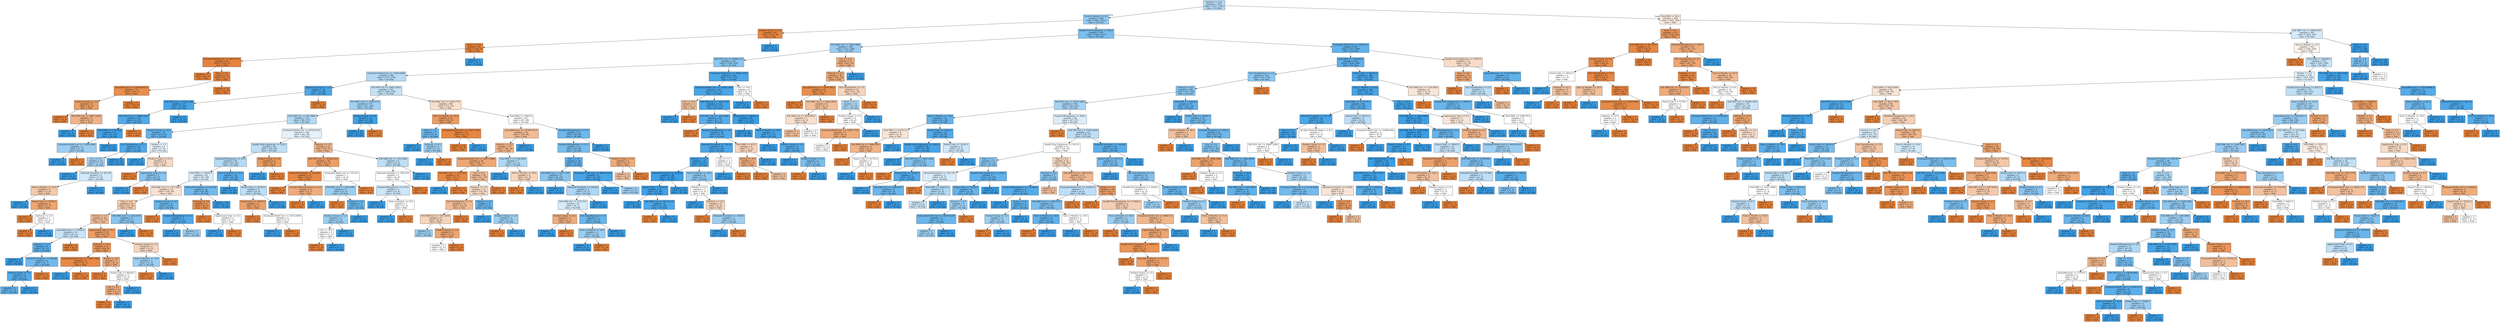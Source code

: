 digraph Tree {
node [shape=box, style="filled", color="black"] ;
0 [label="Vertical <= 14.5\nsamples = 1457\nvalue = [877, 1381]\nclass = No Sale", fillcolor="#399de55d"] ;
1 [label="Term in Months <= 0.5\nsamples = 988\nvalue = [482, 1041]\nclass = No Sale", fillcolor="#399de589"] ;
0 -> 1 [labeldistance=2.5, labelangle=45, headlabel="True"] ;
2 [label="Product Group <= 9.5\nsamples = 93\nvalue = [134, 4]\nclass = Sale", fillcolor="#e58139f7"] ;
1 -> 2 ;
3 [label="Type <= 20.0\nsamples = 92\nvalue = [134, 3]\nclass = Sale", fillcolor="#e58139f9"] ;
2 -> 3 ;
4 [label="Estimated Build Cost <= 26153.375\nsamples = 91\nvalue = [134, 2]\nclass = Sale", fillcolor="#e58139fb"] ;
3 -> 4 ;
5 [label="samples = 57\nvalue = [83, 0]\nclass = Sale", fillcolor="#e58139ff"] ;
4 -> 5 ;
6 [label="Type <= 0.5\nsamples = 34\nvalue = [51, 2]\nclass = Sale", fillcolor="#e58139f5"] ;
4 -> 6 ;
7 [label="AnnualRevenue <= 280450816.0\nsamples = 15\nvalue = [19, 2]\nclass = Sale", fillcolor="#e58139e4"] ;
6 -> 7 ;
8 [label="Product Group <= 2.5\nsamples = 9\nvalue = [9, 2]\nclass = Sale", fillcolor="#e58139c6"] ;
7 -> 8 ;
9 [label="samples = 4\nvalue = [4, 0]\nclass = Sale", fillcolor="#e58139ff"] ;
8 -> 9 ;
10 [label="X36 NPV List <= 36617.4062\nsamples = 5\nvalue = [5, 2]\nclass = Sale", fillcolor="#e5813999"] ;
8 -> 10 ;
11 [label="samples = 2\nvalue = [0, 2]\nclass = No Sale", fillcolor="#399de5ff"] ;
10 -> 11 ;
12 [label="samples = 3\nvalue = [5, 0]\nclass = Sale", fillcolor="#e58139ff"] ;
10 -> 12 ;
13 [label="samples = 6\nvalue = [10, 0]\nclass = Sale", fillcolor="#e58139ff"] ;
7 -> 13 ;
14 [label="samples = 19\nvalue = [32, 0]\nclass = Sale", fillcolor="#e58139ff"] ;
6 -> 14 ;
15 [label="samples = 1\nvalue = [0, 1]\nclass = No Sale", fillcolor="#399de5ff"] ;
3 -> 15 ;
16 [label="samples = 1\nvalue = [0, 1]\nclass = No Sale", fillcolor="#399de5ff"] ;
2 -> 16 ;
17 [label="DandB Total Employees <= 392.0\nsamples = 895\nvalue = [348, 1037]\nclass = No Sale", fillcolor="#399de5a9"] ;
1 -> 17 ;
18 [label="X36 MRC List <= 3820.5908\nsamples = 448\nvalue = [231, 469]\nclass = No Sale", fillcolor="#399de581"] ;
17 -> 18 ;
19 [label="X36 NPV List <= 42864.125\nsamples = 411\nvalue = [189, 454]\nclass = No Sale", fillcolor="#399de595"] ;
18 -> 19 ;
20 [label="Estimated Build Cost <= 13493.0498\nsamples = 280\nvalue = [172, 278]\nclass = No Sale", fillcolor="#399de561"] ;
19 -> 20 ;
21 [label="Opportunity Type <= 3.5\nsamples = 28\nvalue = [4, 40]\nclass = No Sale", fillcolor="#399de5e6"] ;
20 -> 21 ;
22 [label="X36 NPV List <= 30154.248\nsamples = 27\nvalue = [3, 40]\nclass = No Sale", fillcolor="#399de5ec"] ;
21 -> 22 ;
23 [label="X36 NPV List <= 28860.6836\nsamples = 18\nvalue = [3, 25]\nclass = No Sale", fillcolor="#399de5e0"] ;
22 -> 23 ;
24 [label="Total BRR <= 1153.035\nsamples = 17\nvalue = [1, 25]\nclass = No Sale", fillcolor="#399de5f5"] ;
23 -> 24 ;
25 [label="Estimated Build Cost <= 12466.0996\nsamples = 3\nvalue = [1, 2]\nclass = No Sale", fillcolor="#399de57f"] ;
24 -> 25 ;
26 [label="samples = 2\nvalue = [0, 2]\nclass = No Sale", fillcolor="#399de5ff"] ;
25 -> 26 ;
27 [label="samples = 1\nvalue = [1, 0]\nclass = Sale", fillcolor="#e58139ff"] ;
25 -> 27 ;
28 [label="samples = 14\nvalue = [0, 23]\nclass = No Sale", fillcolor="#399de5ff"] ;
24 -> 28 ;
29 [label="samples = 1\nvalue = [2, 0]\nclass = Sale", fillcolor="#e58139ff"] ;
23 -> 29 ;
30 [label="samples = 9\nvalue = [0, 15]\nclass = No Sale", fillcolor="#399de5ff"] ;
22 -> 30 ;
31 [label="samples = 1\nvalue = [1, 0]\nclass = Sale", fillcolor="#e58139ff"] ;
21 -> 31 ;
32 [label="X36 NPV List <= 28457.4043\nsamples = 252\nvalue = [168, 238]\nclass = No Sale", fillcolor="#399de54b"] ;
20 -> 32 ;
33 [label="X36 MRC List <= 2438.2732\nsamples = 172\nvalue = [97, 185]\nclass = No Sale", fillcolor="#399de579"] ;
32 -> 33 ;
34 [label="X36 NRR List <= 435.3889\nsamples = 153\nvalue = [96, 157]\nclass = No Sale", fillcolor="#399de563"] ;
33 -> 34 ;
35 [label="Product Group <= 10.0\nsamples = 45\nvalue = [14, 63]\nclass = No Sale", fillcolor="#399de5c6"] ;
34 -> 35 ;
36 [label="Net Classification <= 1.5\nsamples = 36\nvalue = [7, 55]\nclass = No Sale", fillcolor="#399de5df"] ;
35 -> 36 ;
37 [label="City <= 4.5\nsamples = 13\nvalue = [7, 13]\nclass = No Sale", fillcolor="#399de576"] ;
36 -> 37 ;
38 [label="samples = 4\nvalue = [0, 4]\nclass = No Sale", fillcolor="#399de5ff"] ;
37 -> 38 ;
39 [label="Network Proximity <= 447.08\nsamples = 9\nvalue = [7, 9]\nclass = No Sale", fillcolor="#399de539"] ;
37 -> 39 ;
40 [label="Term in Months <= 21.0\nsamples = 6\nvalue = [7, 4]\nclass = Sale", fillcolor="#e581396d"] ;
39 -> 40 ;
41 [label="samples = 1\nvalue = [0, 2]\nclass = No Sale", fillcolor="#399de5ff"] ;
40 -> 41 ;
42 [label="Postal Code <= 77679.5\nsamples = 5\nvalue = [7, 2]\nclass = Sale", fillcolor="#e58139b6"] ;
40 -> 42 ;
43 [label="samples = 3\nvalue = [5, 0]\nclass = Sale", fillcolor="#e58139ff"] ;
42 -> 43 ;
44 [label="Industry <= 5.5\nsamples = 2\nvalue = [2, 2]\nclass = Sale", fillcolor="#e5813900"] ;
42 -> 44 ;
45 [label="samples = 1\nvalue = [2, 0]\nclass = Sale", fillcolor="#e58139ff"] ;
44 -> 45 ;
46 [label="samples = 1\nvalue = [0, 2]\nclass = No Sale", fillcolor="#399de5ff"] ;
44 -> 46 ;
47 [label="samples = 3\nvalue = [0, 5]\nclass = No Sale", fillcolor="#399de5ff"] ;
39 -> 47 ;
48 [label="samples = 23\nvalue = [0, 42]\nclass = No Sale", fillcolor="#399de5ff"] ;
36 -> 48 ;
49 [label="Market <= 1.5\nsamples = 9\nvalue = [7, 8]\nclass = No Sale", fillcolor="#399de520"] ;
35 -> 49 ;
50 [label="samples = 3\nvalue = [0, 3]\nclass = No Sale", fillcolor="#399de5ff"] ;
49 -> 50 ;
51 [label="Product Group <= 11.5\nsamples = 6\nvalue = [7, 5]\nclass = Sale", fillcolor="#e5813949"] ;
49 -> 51 ;
52 [label="samples = 1\nvalue = [5, 0]\nclass = Sale", fillcolor="#e58139ff"] ;
51 -> 52 ;
53 [label="Opportunity Type <= 5.0\nsamples = 5\nvalue = [2, 5]\nclass = No Sale", fillcolor="#399de599"] ;
51 -> 53 ;
54 [label="samples = 4\nvalue = [0, 5]\nclass = No Sale", fillcolor="#399de5ff"] ;
53 -> 54 ;
55 [label="samples = 1\nvalue = [2, 0]\nclass = Sale", fillcolor="#e58139ff"] ;
53 -> 55 ;
56 [label="Estimated Build Cost <= 28729.0742\nsamples = 108\nvalue = [82, 94]\nclass = No Sale", fillcolor="#399de521"] ;
34 -> 56 ;
57 [label="DandB Total Employees <= 225.0\nsamples = 84\nvalue = [56, 83]\nclass = No Sale", fillcolor="#399de553"] ;
56 -> 57 ;
58 [label="NumberOfEmployees <= 10.5\nsamples = 80\nvalue = [51, 82]\nclass = No Sale", fillcolor="#399de560"] ;
57 -> 58 ;
59 [label="Total BRR <= 34016.5\nsamples = 64\nvalue = [47, 58]\nclass = No Sale", fillcolor="#399de530"] ;
58 -> 59 ;
60 [label="X36 MRC List <= 1719.3263\nsamples = 39\nvalue = [39, 30]\nclass = Sale", fillcolor="#e581393b"] ;
59 -> 60 ;
61 [label="City <= 5.5\nsamples = 33\nvalue = [37, 22]\nclass = Sale", fillcolor="#e5813967"] ;
60 -> 61 ;
62 [label="Vertical <= 3.5\nsamples = 28\nvalue = [35, 17]\nclass = Sale", fillcolor="#e5813983"] ;
61 -> 62 ;
63 [label="AnnualRevenue <= 37802.0\nsamples = 10\nvalue = [8, 11]\nclass = No Sale", fillcolor="#399de546"] ;
62 -> 63 ;
64 [label="Industry <= 2.5\nsamples = 6\nvalue = [2, 11]\nclass = No Sale", fillcolor="#399de5d1"] ;
63 -> 64 ;
65 [label="samples = 2\nvalue = [0, 4]\nclass = No Sale", fillcolor="#399de5ff"] ;
64 -> 65 ;
66 [label="Network Proximity <= 254.48\nsamples = 4\nvalue = [2, 7]\nclass = No Sale", fillcolor="#399de5b6"] ;
64 -> 66 ;
67 [label="Product Group <= 1.5\nsamples = 3\nvalue = [1, 7]\nclass = No Sale", fillcolor="#399de5db"] ;
66 -> 67 ;
68 [label="samples = 2\nvalue = [1, 5]\nclass = No Sale", fillcolor="#399de5cc"] ;
67 -> 68 ;
69 [label="samples = 1\nvalue = [0, 2]\nclass = No Sale", fillcolor="#399de5ff"] ;
67 -> 69 ;
70 [label="samples = 1\nvalue = [1, 0]\nclass = Sale", fillcolor="#e58139ff"] ;
66 -> 70 ;
71 [label="samples = 4\nvalue = [6, 0]\nclass = Sale", fillcolor="#e58139ff"] ;
63 -> 71 ;
72 [label="Opportunity Type <= 0.5\nsamples = 18\nvalue = [27, 6]\nclass = Sale", fillcolor="#e58139c6"] ;
62 -> 72 ;
73 [label="Industry <= 5.0\nsamples = 15\nvalue = [24, 4]\nclass = Sale", fillcolor="#e58139d4"] ;
72 -> 73 ;
74 [label="Estimated Build Cost <= 15547.7002\nsamples = 8\nvalue = [15, 1]\nclass = Sale", fillcolor="#e58139ee"] ;
73 -> 74 ;
75 [label="samples = 1\nvalue = [0, 1]\nclass = No Sale", fillcolor="#399de5ff"] ;
74 -> 75 ;
76 [label="samples = 7\nvalue = [15, 0]\nclass = Sale", fillcolor="#e58139ff"] ;
74 -> 76 ;
77 [label="Market <= 0.5\nsamples = 7\nvalue = [9, 3]\nclass = Sale", fillcolor="#e58139aa"] ;
73 -> 77 ;
78 [label="samples = 3\nvalue = [6, 0]\nclass = Sale", fillcolor="#e58139ff"] ;
77 -> 78 ;
79 [label="Postal Code <= 80226.5\nsamples = 4\nvalue = [3, 3]\nclass = Sale", fillcolor="#e5813900"] ;
77 -> 79 ;
80 [label="City <= 4.5\nsamples = 3\nvalue = [3, 1]\nclass = Sale", fillcolor="#e58139aa"] ;
79 -> 80 ;
81 [label="samples = 2\nvalue = [3, 0]\nclass = Sale", fillcolor="#e58139ff"] ;
80 -> 81 ;
82 [label="samples = 1\nvalue = [0, 1]\nclass = No Sale", fillcolor="#399de5ff"] ;
80 -> 82 ;
83 [label="samples = 1\nvalue = [0, 2]\nclass = No Sale", fillcolor="#399de5ff"] ;
79 -> 83 ;
84 [label="Product Group <= 1.5\nsamples = 3\nvalue = [3, 2]\nclass = Sale", fillcolor="#e5813955"] ;
72 -> 84 ;
85 [label="Term in Months <= 18.0\nsamples = 2\nvalue = [1, 2]\nclass = No Sale", fillcolor="#399de57f"] ;
84 -> 85 ;
86 [label="samples = 1\nvalue = [1, 0]\nclass = Sale", fillcolor="#e58139ff"] ;
85 -> 86 ;
87 [label="samples = 1\nvalue = [0, 2]\nclass = No Sale", fillcolor="#399de5ff"] ;
85 -> 87 ;
88 [label="samples = 1\nvalue = [2, 0]\nclass = Sale", fillcolor="#e58139ff"] ;
84 -> 88 ;
89 [label="X36 MRC List <= 1234.9375\nsamples = 5\nvalue = [2, 5]\nclass = No Sale", fillcolor="#399de599"] ;
61 -> 89 ;
90 [label="samples = 4\nvalue = [0, 5]\nclass = No Sale", fillcolor="#399de5ff"] ;
89 -> 90 ;
91 [label="samples = 1\nvalue = [2, 0]\nclass = Sale", fillcolor="#e58139ff"] ;
89 -> 91 ;
92 [label="Product Group <= 0.5\nsamples = 6\nvalue = [2, 8]\nclass = No Sale", fillcolor="#399de5bf"] ;
60 -> 92 ;
93 [label="samples = 1\nvalue = [1, 0]\nclass = Sale", fillcolor="#e58139ff"] ;
92 -> 93 ;
94 [label="NumberOfEmployees <= 2.5\nsamples = 5\nvalue = [1, 8]\nclass = No Sale", fillcolor="#399de5df"] ;
92 -> 94 ;
95 [label="samples = 3\nvalue = [0, 6]\nclass = No Sale", fillcolor="#399de5ff"] ;
94 -> 95 ;
96 [label="samples = 2\nvalue = [1, 2]\nclass = No Sale", fillcolor="#399de57f"] ;
94 -> 96 ;
97 [label="Network Proximity <= 124.425\nsamples = 25\nvalue = [8, 28]\nclass = No Sale", fillcolor="#399de5b6"] ;
59 -> 97 ;
98 [label="Vertical <= 7.5\nsamples = 7\nvalue = [8, 1]\nclass = Sale", fillcolor="#e58139df"] ;
97 -> 98 ;
99 [label="samples = 5\nvalue = [7, 0]\nclass = Sale", fillcolor="#e58139ff"] ;
98 -> 99 ;
100 [label="Opportunity Type <= 0.5\nsamples = 2\nvalue = [1, 1]\nclass = Sale", fillcolor="#e5813900"] ;
98 -> 100 ;
101 [label="samples = 1\nvalue = [0, 1]\nclass = No Sale", fillcolor="#399de5ff"] ;
100 -> 101 ;
102 [label="samples = 1\nvalue = [1, 0]\nclass = Sale", fillcolor="#e58139ff"] ;
100 -> 102 ;
103 [label="samples = 18\nvalue = [0, 27]\nclass = No Sale", fillcolor="#399de5ff"] ;
97 -> 103 ;
104 [label="Term in Months <= 30.0\nsamples = 16\nvalue = [4, 24]\nclass = No Sale", fillcolor="#399de5d4"] ;
58 -> 104 ;
105 [label="samples = 8\nvalue = [0, 18]\nclass = No Sale", fillcolor="#399de5ff"] ;
104 -> 105 ;
106 [label="Postal Code <= 52764.0\nsamples = 8\nvalue = [4, 6]\nclass = No Sale", fillcolor="#399de555"] ;
104 -> 106 ;
107 [label="Postal Code <= 30307.0\nsamples = 4\nvalue = [4, 1]\nclass = Sale", fillcolor="#e58139bf"] ;
106 -> 107 ;
108 [label="samples = 2\nvalue = [3, 0]\nclass = Sale", fillcolor="#e58139ff"] ;
107 -> 108 ;
109 [label="Estimated Build Cost <= 14712.6992\nsamples = 2\nvalue = [1, 1]\nclass = Sale", fillcolor="#e5813900"] ;
107 -> 109 ;
110 [label="samples = 1\nvalue = [0, 1]\nclass = No Sale", fillcolor="#399de5ff"] ;
109 -> 110 ;
111 [label="samples = 1\nvalue = [1, 0]\nclass = Sale", fillcolor="#e58139ff"] ;
109 -> 111 ;
112 [label="samples = 4\nvalue = [0, 5]\nclass = No Sale", fillcolor="#399de5ff"] ;
106 -> 112 ;
113 [label="Product Group <= 1.0\nsamples = 4\nvalue = [5, 1]\nclass = Sale", fillcolor="#e58139cc"] ;
57 -> 113 ;
114 [label="samples = 1\nvalue = [0, 1]\nclass = No Sale", fillcolor="#399de5ff"] ;
113 -> 114 ;
115 [label="samples = 3\nvalue = [5, 0]\nclass = Sale", fillcolor="#e58139ff"] ;
113 -> 115 ;
116 [label="Industry <= 3.5\nsamples = 24\nvalue = [26, 11]\nclass = Sale", fillcolor="#e5813993"] ;
56 -> 116 ;
117 [label="X36 NPV List <= 22120.1914\nsamples = 18\nvalue = [22, 5]\nclass = Sale", fillcolor="#e58139c5"] ;
116 -> 117 ;
118 [label="Network Proximity <= 925.205\nsamples = 11\nvalue = [18, 1]\nclass = Sale", fillcolor="#e58139f1"] ;
117 -> 118 ;
119 [label="samples = 7\nvalue = [15, 0]\nclass = Sale", fillcolor="#e58139ff"] ;
118 -> 119 ;
120 [label="On Zayo Network Status <= 0.5\nsamples = 4\nvalue = [3, 1]\nclass = Sale", fillcolor="#e58139aa"] ;
118 -> 120 ;
121 [label="samples = 3\nvalue = [3, 0]\nclass = Sale", fillcolor="#e58139ff"] ;
120 -> 121 ;
122 [label="samples = 1\nvalue = [0, 1]\nclass = No Sale", fillcolor="#399de5ff"] ;
120 -> 122 ;
123 [label="Estimated Build Cost <= 70119.5\nsamples = 7\nvalue = [4, 4]\nclass = Sale", fillcolor="#e5813900"] ;
117 -> 123 ;
124 [label="X36 MRC List <= 1334.0282\nsamples = 6\nvalue = [2, 4]\nclass = No Sale", fillcolor="#399de57f"] ;
123 -> 124 ;
125 [label="samples = 1\nvalue = [1, 0]\nclass = Sale", fillcolor="#e58139ff"] ;
124 -> 125 ;
126 [label="Vertical <= 3.0\nsamples = 5\nvalue = [1, 4]\nclass = No Sale", fillcolor="#399de5bf"] ;
124 -> 126 ;
127 [label="Product Group <= 1.0\nsamples = 3\nvalue = [1, 2]\nclass = No Sale", fillcolor="#399de57f"] ;
126 -> 127 ;
128 [label="City <= 18.5\nsamples = 2\nvalue = [1, 1]\nclass = Sale", fillcolor="#e5813900"] ;
127 -> 128 ;
129 [label="samples = 1\nvalue = [1, 0]\nclass = Sale", fillcolor="#e58139ff"] ;
128 -> 129 ;
130 [label="samples = 1\nvalue = [0, 1]\nclass = No Sale", fillcolor="#399de5ff"] ;
128 -> 130 ;
131 [label="samples = 1\nvalue = [0, 1]\nclass = No Sale", fillcolor="#399de5ff"] ;
127 -> 131 ;
132 [label="samples = 2\nvalue = [0, 2]\nclass = No Sale", fillcolor="#399de5ff"] ;
126 -> 132 ;
133 [label="samples = 1\nvalue = [2, 0]\nclass = Sale", fillcolor="#e58139ff"] ;
123 -> 133 ;
134 [label="X36 NRR List <= 1501.5984\nsamples = 6\nvalue = [4, 6]\nclass = No Sale", fillcolor="#399de555"] ;
116 -> 134 ;
135 [label="Network Proximity <= 1001.955\nsamples = 5\nvalue = [4, 4]\nclass = Sale", fillcolor="#e5813900"] ;
134 -> 135 ;
136 [label="NumberOfEmployees <= 175.0\nsamples = 4\nvalue = [3, 4]\nclass = No Sale", fillcolor="#399de540"] ;
135 -> 136 ;
137 [label="samples = 1\nvalue = [0, 1]\nclass = No Sale", fillcolor="#399de5ff"] ;
136 -> 137 ;
138 [label="Term in Months <= 24.0\nsamples = 3\nvalue = [3, 3]\nclass = Sale", fillcolor="#e5813900"] ;
136 -> 138 ;
139 [label="samples = 2\nvalue = [0, 3]\nclass = No Sale", fillcolor="#399de5ff"] ;
138 -> 139 ;
140 [label="samples = 1\nvalue = [3, 0]\nclass = Sale", fillcolor="#e58139ff"] ;
138 -> 140 ;
141 [label="samples = 1\nvalue = [1, 0]\nclass = Sale", fillcolor="#e58139ff"] ;
135 -> 141 ;
142 [label="samples = 1\nvalue = [0, 2]\nclass = No Sale", fillcolor="#399de5ff"] ;
134 -> 142 ;
143 [label="Product Group <= 6.0\nsamples = 19\nvalue = [1, 28]\nclass = No Sale", fillcolor="#399de5f6"] ;
33 -> 143 ;
144 [label="samples = 18\nvalue = [0, 28]\nclass = No Sale", fillcolor="#399de5ff"] ;
143 -> 144 ;
145 [label="samples = 1\nvalue = [1, 0]\nclass = Sale", fillcolor="#e58139ff"] ;
143 -> 145 ;
146 [label="X36 MRC List <= 1450.1775\nsamples = 80\nvalue = [71, 53]\nclass = Sale", fillcolor="#e5813941"] ;
32 -> 146 ;
147 [label="Term in Months <= 24.0\nsamples = 18\nvalue = [24, 5]\nclass = Sale", fillcolor="#e58139ca"] ;
146 -> 147 ;
148 [label="State <= 1.0\nsamples = 3\nvalue = [1, 4]\nclass = No Sale", fillcolor="#399de5bf"] ;
147 -> 148 ;
149 [label="samples = 1\nvalue = [0, 2]\nclass = No Sale", fillcolor="#399de5ff"] ;
148 -> 149 ;
150 [label="Industry <= 6.5\nsamples = 2\nvalue = [1, 2]\nclass = No Sale", fillcolor="#399de57f"] ;
148 -> 150 ;
151 [label="samples = 1\nvalue = [0, 2]\nclass = No Sale", fillcolor="#399de5ff"] ;
150 -> 151 ;
152 [label="samples = 1\nvalue = [1, 0]\nclass = Sale", fillcolor="#e58139ff"] ;
150 -> 152 ;
153 [label="Estimated Build Cost <= 70217.7422\nsamples = 15\nvalue = [23, 1]\nclass = Sale", fillcolor="#e58139f4"] ;
147 -> 153 ;
154 [label="samples = 14\nvalue = [23, 0]\nclass = Sale", fillcolor="#e58139ff"] ;
153 -> 154 ;
155 [label="samples = 1\nvalue = [0, 1]\nclass = No Sale", fillcolor="#399de5ff"] ;
153 -> 155 ;
156 [label="Total BRR <= 18403.0\nsamples = 62\nvalue = [47, 48]\nclass = No Sale", fillcolor="#399de505"] ;
146 -> 156 ;
157 [label="AnnualRevenue <= 167891792.0\nsamples = 39\nvalue = [39, 18]\nclass = Sale", fillcolor="#e5813989"] ;
156 -> 157 ;
158 [label="Industry <= 6.5\nsamples = 37\nvalue = [39, 16]\nclass = Sale", fillcolor="#e5813996"] ;
157 -> 158 ;
159 [label="Estimated Build Cost <= 18571.8984\nsamples = 30\nvalue = [36, 11]\nclass = Sale", fillcolor="#e58139b1"] ;
158 -> 159 ;
160 [label="X36 MRC List <= 1705.884\nsamples = 10\nvalue = [15, 1]\nclass = Sale", fillcolor="#e58139ee"] ;
159 -> 160 ;
161 [label="samples = 1\nvalue = [0, 1]\nclass = No Sale", fillcolor="#399de5ff"] ;
160 -> 161 ;
162 [label="samples = 9\nvalue = [15, 0]\nclass = Sale", fillcolor="#e58139ff"] ;
160 -> 162 ;
163 [label="City <= 6.0\nsamples = 20\nvalue = [21, 10]\nclass = Sale", fillcolor="#e5813986"] ;
159 -> 163 ;
164 [label="Industry <= 1.0\nsamples = 15\nvalue = [14, 10]\nclass = Sale", fillcolor="#e5813949"] ;
163 -> 164 ;
165 [label="Net Classification <= 1.0\nsamples = 11\nvalue = [13, 6]\nclass = Sale", fillcolor="#e5813989"] ;
164 -> 165 ;
166 [label="X36 NRR List <= 1047.0554\nsamples = 9\nvalue = [9, 6]\nclass = Sale", fillcolor="#e5813955"] ;
165 -> 166 ;
167 [label="samples = 4\nvalue = [2, 4]\nclass = No Sale", fillcolor="#399de57f"] ;
166 -> 167 ;
168 [label="Product Group <= 1.0\nsamples = 5\nvalue = [7, 2]\nclass = Sale", fillcolor="#e58139b6"] ;
166 -> 168 ;
169 [label="samples = 2\nvalue = [2, 2]\nclass = Sale", fillcolor="#e5813900"] ;
168 -> 169 ;
170 [label="samples = 3\nvalue = [5, 0]\nclass = Sale", fillcolor="#e58139ff"] ;
168 -> 170 ;
171 [label="samples = 2\nvalue = [4, 0]\nclass = Sale", fillcolor="#e58139ff"] ;
165 -> 171 ;
172 [label="Vertical <= 2.5\nsamples = 4\nvalue = [1, 4]\nclass = No Sale", fillcolor="#399de5bf"] ;
164 -> 172 ;
173 [label="samples = 2\nvalue = [0, 2]\nclass = No Sale", fillcolor="#399de5ff"] ;
172 -> 173 ;
174 [label="Product Group <= 1.0\nsamples = 2\nvalue = [1, 2]\nclass = No Sale", fillcolor="#399de57f"] ;
172 -> 174 ;
175 [label="samples = 1\nvalue = [1, 0]\nclass = Sale", fillcolor="#e58139ff"] ;
174 -> 175 ;
176 [label="samples = 1\nvalue = [0, 2]\nclass = No Sale", fillcolor="#399de5ff"] ;
174 -> 176 ;
177 [label="samples = 5\nvalue = [7, 0]\nclass = Sale", fillcolor="#e58139ff"] ;
163 -> 177 ;
178 [label="Total BRR <= 11108.5605\nsamples = 7\nvalue = [3, 5]\nclass = No Sale", fillcolor="#399de566"] ;
158 -> 178 ;
179 [label="samples = 3\nvalue = [0, 3]\nclass = No Sale", fillcolor="#399de5ff"] ;
178 -> 179 ;
180 [label="Term in Months <= 48.0\nsamples = 4\nvalue = [3, 2]\nclass = Sale", fillcolor="#e5813955"] ;
178 -> 180 ;
181 [label="samples = 3\nvalue = [3, 0]\nclass = Sale", fillcolor="#e58139ff"] ;
180 -> 181 ;
182 [label="samples = 1\nvalue = [0, 2]\nclass = No Sale", fillcolor="#399de5ff"] ;
180 -> 182 ;
183 [label="samples = 2\nvalue = [0, 2]\nclass = No Sale", fillcolor="#399de5ff"] ;
157 -> 183 ;
184 [label="NumberOfEmployees <= 37.5\nsamples = 23\nvalue = [8, 30]\nclass = No Sale", fillcolor="#399de5bb"] ;
156 -> 184 ;
185 [label="NumberOfEmployees <= 27.5\nsamples = 21\nvalue = [8, 25]\nclass = No Sale", fillcolor="#399de5ad"] ;
184 -> 185 ;
186 [label="Type <= 0.5\nsamples = 18\nvalue = [5, 24]\nclass = No Sale", fillcolor="#399de5ca"] ;
185 -> 186 ;
187 [label="X36 NRR List <= 1441.7195\nsamples = 9\nvalue = [4, 10]\nclass = No Sale", fillcolor="#399de599"] ;
186 -> 187 ;
188 [label="samples = 2\nvalue = [0, 3]\nclass = No Sale", fillcolor="#399de5ff"] ;
187 -> 188 ;
189 [label="Network Proximity <= 256.96\nsamples = 7\nvalue = [4, 7]\nclass = No Sale", fillcolor="#399de56d"] ;
187 -> 189 ;
190 [label="X36 NRR List <= 2127.323\nsamples = 6\nvalue = [4, 5]\nclass = No Sale", fillcolor="#399de533"] ;
189 -> 190 ;
191 [label="Product Group <= 0.5\nsamples = 3\nvalue = [3, 1]\nclass = Sale", fillcolor="#e58139aa"] ;
190 -> 191 ;
192 [label="samples = 1\nvalue = [0, 1]\nclass = No Sale", fillcolor="#399de5ff"] ;
191 -> 192 ;
193 [label="samples = 2\nvalue = [3, 0]\nclass = Sale", fillcolor="#e58139ff"] ;
191 -> 193 ;
194 [label="Net Classification <= 1.0\nsamples = 3\nvalue = [1, 4]\nclass = No Sale", fillcolor="#399de5bf"] ;
190 -> 194 ;
195 [label="Term in Months <= 24.0\nsamples = 2\nvalue = [1, 2]\nclass = No Sale", fillcolor="#399de57f"] ;
194 -> 195 ;
196 [label="samples = 1\nvalue = [0, 2]\nclass = No Sale", fillcolor="#399de5ff"] ;
195 -> 196 ;
197 [label="samples = 1\nvalue = [1, 0]\nclass = Sale", fillcolor="#e58139ff"] ;
195 -> 197 ;
198 [label="samples = 1\nvalue = [0, 2]\nclass = No Sale", fillcolor="#399de5ff"] ;
194 -> 198 ;
199 [label="samples = 1\nvalue = [0, 2]\nclass = No Sale", fillcolor="#399de5ff"] ;
189 -> 199 ;
200 [label="Estimated Build Cost <= 86643.9844\nsamples = 9\nvalue = [1, 14]\nclass = No Sale", fillcolor="#399de5ed"] ;
186 -> 200 ;
201 [label="samples = 7\nvalue = [0, 12]\nclass = No Sale", fillcolor="#399de5ff"] ;
200 -> 201 ;
202 [label="samples = 2\nvalue = [1, 2]\nclass = No Sale", fillcolor="#399de57f"] ;
200 -> 202 ;
203 [label="Product Group <= 1.0\nsamples = 3\nvalue = [3, 1]\nclass = Sale", fillcolor="#e58139aa"] ;
185 -> 203 ;
204 [label="samples = 2\nvalue = [2, 1]\nclass = Sale", fillcolor="#e581397f"] ;
203 -> 204 ;
205 [label="samples = 1\nvalue = [1, 0]\nclass = Sale", fillcolor="#e58139ff"] ;
203 -> 205 ;
206 [label="samples = 2\nvalue = [0, 5]\nclass = No Sale", fillcolor="#399de5ff"] ;
184 -> 206 ;
207 [label="Estimated Build Cost <= 49981.4492\nsamples = 131\nvalue = [17, 176]\nclass = No Sale", fillcolor="#399de5e6"] ;
19 -> 207 ;
208 [label="Estimated Build Cost <= 10786.1504\nsamples = 127\nvalue = [14, 173]\nclass = No Sale", fillcolor="#399de5ea"] ;
207 -> 208 ;
209 [label="City <= 10.0\nsamples = 2\nvalue = [2, 1]\nclass = Sale", fillcolor="#e581397f"] ;
208 -> 209 ;
210 [label="samples = 1\nvalue = [0, 1]\nclass = No Sale", fillcolor="#399de5ff"] ;
209 -> 210 ;
211 [label="samples = 1\nvalue = [2, 0]\nclass = Sale", fillcolor="#e58139ff"] ;
209 -> 211 ;
212 [label="X36 NRR List <= 3316.1533\nsamples = 125\nvalue = [12, 172]\nclass = No Sale", fillcolor="#399de5ed"] ;
208 -> 212 ;
213 [label="X36 MRC List <= 1616.2692\nsamples = 56\nvalue = [11, 71]\nclass = No Sale", fillcolor="#399de5d7"] ;
212 -> 213 ;
214 [label="samples = 2\nvalue = [2, 0]\nclass = Sale", fillcolor="#e58139ff"] ;
213 -> 214 ;
215 [label="NumberOfEmployees <= 6.0\nsamples = 54\nvalue = [9, 71]\nclass = No Sale", fillcolor="#399de5df"] ;
213 -> 215 ;
216 [label="Network Proximity <= 710.38\nsamples = 50\nvalue = [6, 69]\nclass = No Sale", fillcolor="#399de5e9"] ;
215 -> 216 ;
217 [label="Vertical <= 11.5\nsamples = 47\nvalue = [4, 67]\nclass = No Sale", fillcolor="#399de5f0"] ;
216 -> 217 ;
218 [label="Network Proximity <= 84.835\nsamples = 39\nvalue = [1, 60]\nclass = No Sale", fillcolor="#399de5fb"] ;
217 -> 218 ;
219 [label="Postal Code <= 78110.5\nsamples = 14\nvalue = [1, 26]\nclass = No Sale", fillcolor="#399de5f5"] ;
218 -> 219 ;
220 [label="samples = 8\nvalue = [0, 16]\nclass = No Sale", fillcolor="#399de5ff"] ;
219 -> 220 ;
221 [label="X36 MRC List <= 2873.5176\nsamples = 6\nvalue = [1, 10]\nclass = No Sale", fillcolor="#399de5e6"] ;
219 -> 221 ;
222 [label="samples = 1\nvalue = [1, 0]\nclass = Sale", fillcolor="#e58139ff"] ;
221 -> 222 ;
223 [label="samples = 5\nvalue = [0, 10]\nclass = No Sale", fillcolor="#399de5ff"] ;
221 -> 223 ;
224 [label="samples = 25\nvalue = [0, 34]\nclass = No Sale", fillcolor="#399de5ff"] ;
218 -> 224 ;
225 [label="Term in Months <= 38.0\nsamples = 8\nvalue = [3, 7]\nclass = No Sale", fillcolor="#399de592"] ;
217 -> 225 ;
226 [label="Market <= 0.5\nsamples = 5\nvalue = [3, 3]\nclass = Sale", fillcolor="#e5813900"] ;
225 -> 226 ;
227 [label="samples = 1\nvalue = [0, 1]\nclass = No Sale", fillcolor="#399de5ff"] ;
226 -> 227 ;
228 [label="Vertical <= 13.0\nsamples = 4\nvalue = [3, 2]\nclass = Sale", fillcolor="#e5813955"] ;
226 -> 228 ;
229 [label="samples = 2\nvalue = [2, 0]\nclass = Sale", fillcolor="#e58139ff"] ;
228 -> 229 ;
230 [label="Network Proximity <= 169.66\nsamples = 2\nvalue = [1, 2]\nclass = No Sale", fillcolor="#399de57f"] ;
228 -> 230 ;
231 [label="samples = 1\nvalue = [0, 2]\nclass = No Sale", fillcolor="#399de5ff"] ;
230 -> 231 ;
232 [label="samples = 1\nvalue = [1, 0]\nclass = Sale", fillcolor="#e58139ff"] ;
230 -> 232 ;
233 [label="samples = 3\nvalue = [0, 4]\nclass = No Sale", fillcolor="#399de5ff"] ;
225 -> 233 ;
234 [label="City <= 3.5\nsamples = 3\nvalue = [2, 2]\nclass = Sale", fillcolor="#e5813900"] ;
216 -> 234 ;
235 [label="samples = 2\nvalue = [0, 2]\nclass = No Sale", fillcolor="#399de5ff"] ;
234 -> 235 ;
236 [label="samples = 1\nvalue = [2, 0]\nclass = Sale", fillcolor="#e58139ff"] ;
234 -> 236 ;
237 [label="Total BRR <= 433.5\nsamples = 4\nvalue = [3, 2]\nclass = Sale", fillcolor="#e5813955"] ;
215 -> 237 ;
238 [label="Vertical <= 8.5\nsamples = 3\nvalue = [3, 1]\nclass = Sale", fillcolor="#e58139aa"] ;
237 -> 238 ;
239 [label="samples = 1\nvalue = [1, 0]\nclass = Sale", fillcolor="#e58139ff"] ;
238 -> 239 ;
240 [label="samples = 2\nvalue = [2, 1]\nclass = Sale", fillcolor="#e581397f"] ;
238 -> 240 ;
241 [label="samples = 1\nvalue = [0, 1]\nclass = No Sale", fillcolor="#399de5ff"] ;
237 -> 241 ;
242 [label="Postal Code <= 80157.0\nsamples = 69\nvalue = [1, 101]\nclass = No Sale", fillcolor="#399de5fc"] ;
212 -> 242 ;
243 [label="samples = 61\nvalue = [0, 89]\nclass = No Sale", fillcolor="#399de5ff"] ;
242 -> 243 ;
244 [label="Term in Months <= 30.0\nsamples = 8\nvalue = [1, 12]\nclass = No Sale", fillcolor="#399de5ea"] ;
242 -> 244 ;
245 [label="samples = 2\nvalue = [0, 4]\nclass = No Sale", fillcolor="#399de5ff"] ;
244 -> 245 ;
246 [label="Product Group <= 1.0\nsamples = 6\nvalue = [1, 8]\nclass = No Sale", fillcolor="#399de5df"] ;
244 -> 246 ;
247 [label="samples = 4\nvalue = [0, 5]\nclass = No Sale", fillcolor="#399de5ff"] ;
246 -> 247 ;
248 [label="Product Group <= 5.5\nsamples = 2\nvalue = [1, 3]\nclass = No Sale", fillcolor="#399de5aa"] ;
246 -> 248 ;
249 [label="samples = 1\nvalue = [1, 0]\nclass = Sale", fillcolor="#e58139ff"] ;
248 -> 249 ;
250 [label="samples = 1\nvalue = [0, 3]\nclass = No Sale", fillcolor="#399de5ff"] ;
248 -> 250 ;
251 [label="City <= 76.0\nsamples = 4\nvalue = [3, 3]\nclass = Sale", fillcolor="#e5813900"] ;
207 -> 251 ;
252 [label="samples = 2\nvalue = [0, 3]\nclass = No Sale", fillcolor="#399de5ff"] ;
251 -> 252 ;
253 [label="samples = 2\nvalue = [3, 0]\nclass = Sale", fillcolor="#e58139ff"] ;
251 -> 253 ;
254 [label="City <= 15.5\nsamples = 37\nvalue = [42, 15]\nclass = Sale", fillcolor="#e58139a4"] ;
18 -> 254 ;
255 [label="Vertical <= 4.0\nsamples = 36\nvalue = [42, 13]\nclass = Sale", fillcolor="#e58139b0"] ;
254 -> 255 ;
256 [label="AnnualRevenue <= 15876738.0\nsamples = 18\nvalue = [27, 3]\nclass = Sale", fillcolor="#e58139e3"] ;
255 -> 256 ;
257 [label="samples = 12\nvalue = [21, 0]\nclass = Sale", fillcolor="#e58139ff"] ;
256 -> 257 ;
258 [label="X36 MRC List <= 10202.8652\nsamples = 6\nvalue = [6, 3]\nclass = Sale", fillcolor="#e581397f"] ;
256 -> 258 ;
259 [label="X36 NRR List <= 2630.9927\nsamples = 5\nvalue = [4, 3]\nclass = Sale", fillcolor="#e5813940"] ;
258 -> 259 ;
260 [label="samples = 3\nvalue = [2, 1]\nclass = Sale", fillcolor="#e581397f"] ;
259 -> 260 ;
261 [label="samples = 2\nvalue = [2, 2]\nclass = Sale", fillcolor="#e5813900"] ;
259 -> 261 ;
262 [label="samples = 1\nvalue = [2, 0]\nclass = Sale", fillcolor="#e58139ff"] ;
258 -> 262 ;
263 [label="Net Classification <= 1.0\nsamples = 18\nvalue = [15, 10]\nclass = Sale", fillcolor="#e5813955"] ;
255 -> 263 ;
264 [label="State <= 1.5\nsamples = 12\nvalue = [6, 10]\nclass = No Sale", fillcolor="#399de566"] ;
263 -> 264 ;
265 [label="Product Group <= 2.5\nsamples = 9\nvalue = [6, 6]\nclass = Sale", fillcolor="#e5813900"] ;
264 -> 265 ;
266 [label="Estimated Build Cost <= 14367.7754\nsamples = 5\nvalue = [6, 2]\nclass = Sale", fillcolor="#e58139aa"] ;
265 -> 266 ;
267 [label="samples = 2\nvalue = [2, 2]\nclass = Sale", fillcolor="#e5813900"] ;
266 -> 267 ;
268 [label="samples = 3\nvalue = [4, 0]\nclass = Sale", fillcolor="#e58139ff"] ;
266 -> 268 ;
269 [label="samples = 4\nvalue = [0, 4]\nclass = No Sale", fillcolor="#399de5ff"] ;
265 -> 269 ;
270 [label="samples = 3\nvalue = [0, 4]\nclass = No Sale", fillcolor="#399de5ff"] ;
264 -> 270 ;
271 [label="samples = 6\nvalue = [9, 0]\nclass = Sale", fillcolor="#e58139ff"] ;
263 -> 271 ;
272 [label="samples = 1\nvalue = [0, 2]\nclass = No Sale", fillcolor="#399de5ff"] ;
254 -> 272 ;
273 [label="Estimated Build Cost <= 106576.0\nsamples = 447\nvalue = [117, 568]\nclass = No Sale", fillcolor="#399de5ca"] ;
17 -> 273 ;
274 [label="Total BRR <= 1075639.5\nsamples = 433\nvalue = [106, 560]\nclass = No Sale", fillcolor="#399de5cf"] ;
273 -> 274 ;
275 [label="Net Classification <= 3.0\nsamples = 167\nvalue = [75, 179]\nclass = No Sale", fillcolor="#399de594"] ;
274 -> 275 ;
276 [label="Vertical <= 8.5\nsamples = 166\nvalue = [73, 179]\nclass = No Sale", fillcolor="#399de597"] ;
275 -> 276 ;
277 [label="X36 NPV List <= 20107.0449\nsamples = 109\nvalue = [58, 105]\nclass = No Sale", fillcolor="#399de572"] ;
276 -> 277 ;
278 [label="Term in Months <= 18.0\nsamples = 41\nvalue = [11, 48]\nclass = No Sale", fillcolor="#399de5c5"] ;
277 -> 278 ;
279 [label="Total BRR <= 412743.5\nsamples = 8\nvalue = [5, 4]\nclass = Sale", fillcolor="#e5813933"] ;
278 -> 279 ;
280 [label="X36 NRR List <= 1886.9785\nsamples = 6\nvalue = [5, 2]\nclass = Sale", fillcolor="#e5813999"] ;
279 -> 280 ;
281 [label="samples = 3\nvalue = [3, 0]\nclass = Sale", fillcolor="#e58139ff"] ;
280 -> 281 ;
282 [label="Postal Code <= 52755.0\nsamples = 3\nvalue = [2, 2]\nclass = Sale", fillcolor="#e5813900"] ;
280 -> 282 ;
283 [label="samples = 1\nvalue = [0, 2]\nclass = No Sale", fillcolor="#399de5ff"] ;
282 -> 283 ;
284 [label="samples = 2\nvalue = [2, 0]\nclass = Sale", fillcolor="#e58139ff"] ;
282 -> 284 ;
285 [label="samples = 2\nvalue = [0, 2]\nclass = No Sale", fillcolor="#399de5ff"] ;
279 -> 285 ;
286 [label="Postal Code <= 75223.5\nsamples = 33\nvalue = [6, 44]\nclass = No Sale", fillcolor="#399de5dc"] ;
278 -> 286 ;
287 [label="DandB Total Employees <= 5292.0\nsamples = 28\nvalue = [3, 40]\nclass = No Sale", fillcolor="#399de5ec"] ;
286 -> 287 ;
288 [label="samples = 19\nvalue = [0, 32]\nclass = No Sale", fillcolor="#399de5ff"] ;
287 -> 288 ;
289 [label="X36 NPV List <= 6647.3828\nsamples = 9\nvalue = [3, 8]\nclass = No Sale", fillcolor="#399de59f"] ;
287 -> 289 ;
290 [label="samples = 2\nvalue = [2, 0]\nclass = Sale", fillcolor="#e58139ff"] ;
289 -> 290 ;
291 [label="Postal Code <= 75205.5\nsamples = 7\nvalue = [1, 8]\nclass = No Sale", fillcolor="#399de5df"] ;
289 -> 291 ;
292 [label="samples = 3\nvalue = [0, 4]\nclass = No Sale", fillcolor="#399de5ff"] ;
291 -> 292 ;
293 [label="X36 MRC List <= 1490.0077\nsamples = 4\nvalue = [1, 4]\nclass = No Sale", fillcolor="#399de5bf"] ;
291 -> 293 ;
294 [label="samples = 1\nvalue = [1, 0]\nclass = Sale", fillcolor="#e58139ff"] ;
293 -> 294 ;
295 [label="samples = 3\nvalue = [0, 4]\nclass = No Sale", fillcolor="#399de5ff"] ;
293 -> 295 ;
296 [label="Postal Code <= 75243.5\nsamples = 5\nvalue = [3, 4]\nclass = No Sale", fillcolor="#399de540"] ;
286 -> 296 ;
297 [label="samples = 1\nvalue = [3, 0]\nclass = Sale", fillcolor="#e58139ff"] ;
296 -> 297 ;
298 [label="samples = 4\nvalue = [0, 4]\nclass = No Sale", fillcolor="#399de5ff"] ;
296 -> 298 ;
299 [label="NumberOfEmployees <= 908.0\nsamples = 68\nvalue = [47, 57]\nclass = No Sale", fillcolor="#399de52d"] ;
277 -> 299 ;
300 [label="samples = 7\nvalue = [9, 0]\nclass = Sale", fillcolor="#e58139ff"] ;
299 -> 300 ;
301 [label="X36 NPV List <= 57045.4648\nsamples = 61\nvalue = [38, 57]\nclass = No Sale", fillcolor="#399de555"] ;
299 -> 301 ;
302 [label="DandB Total Employees <= 1913.0\nsamples = 43\nvalue = [34, 34]\nclass = Sale", fillcolor="#e5813900"] ;
301 -> 302 ;
303 [label="Type <= 1.5\nsamples = 11\nvalue = [6, 15]\nclass = No Sale", fillcolor="#399de599"] ;
302 -> 303 ;
304 [label="Network Proximity <= 363.735\nsamples = 4\nvalue = [4, 5]\nclass = No Sale", fillcolor="#399de533"] ;
303 -> 304 ;
305 [label="samples = 1\nvalue = [1, 0]\nclass = Sale", fillcolor="#e58139ff"] ;
304 -> 305 ;
306 [label="Total BRR <= 228123.5\nsamples = 3\nvalue = [3, 5]\nclass = No Sale", fillcolor="#399de566"] ;
304 -> 306 ;
307 [label="samples = 2\nvalue = [3, 4]\nclass = No Sale", fillcolor="#399de540"] ;
306 -> 307 ;
308 [label="samples = 1\nvalue = [0, 1]\nclass = No Sale", fillcolor="#399de5ff"] ;
306 -> 308 ;
309 [label="DandB Total Employees <= 1505.5\nsamples = 7\nvalue = [2, 10]\nclass = No Sale", fillcolor="#399de5cc"] ;
303 -> 309 ;
310 [label="Postal Code <= 75226.0\nsamples = 6\nvalue = [2, 9]\nclass = No Sale", fillcolor="#399de5c6"] ;
309 -> 310 ;
311 [label="Vertical <= 6.5\nsamples = 4\nvalue = [2, 4]\nclass = No Sale", fillcolor="#399de57f"] ;
310 -> 311 ;
312 [label="Estimated Build Cost <= 28878.4297\nsamples = 3\nvalue = [1, 4]\nclass = No Sale", fillcolor="#399de5bf"] ;
311 -> 312 ;
313 [label="samples = 2\nvalue = [1, 2]\nclass = No Sale", fillcolor="#399de57f"] ;
312 -> 313 ;
314 [label="samples = 1\nvalue = [0, 2]\nclass = No Sale", fillcolor="#399de5ff"] ;
312 -> 314 ;
315 [label="samples = 1\nvalue = [1, 0]\nclass = Sale", fillcolor="#e58139ff"] ;
311 -> 315 ;
316 [label="samples = 2\nvalue = [0, 5]\nclass = No Sale", fillcolor="#399de5ff"] ;
310 -> 316 ;
317 [label="samples = 1\nvalue = [0, 1]\nclass = No Sale", fillcolor="#399de5ff"] ;
309 -> 317 ;
318 [label="Type <= 0.5\nsamples = 32\nvalue = [28, 19]\nclass = Sale", fillcolor="#e5813952"] ;
302 -> 318 ;
319 [label="Vertical <= 4.5\nsamples = 7\nvalue = [3, 8]\nclass = No Sale", fillcolor="#399de59f"] ;
318 -> 319 ;
320 [label="NumberOfEmployees <= 173400.0\nsamples = 5\nvalue = [1, 7]\nclass = No Sale", fillcolor="#399de5db"] ;
319 -> 320 ;
321 [label="samples = 2\nvalue = [0, 2]\nclass = No Sale", fillcolor="#399de5ff"] ;
320 -> 321 ;
322 [label="State <= 1.0\nsamples = 3\nvalue = [1, 5]\nclass = No Sale", fillcolor="#399de5cc"] ;
320 -> 322 ;
323 [label="Product Group <= 1.5\nsamples = 2\nvalue = [1, 2]\nclass = No Sale", fillcolor="#399de57f"] ;
322 -> 323 ;
324 [label="samples = 1\nvalue = [1, 0]\nclass = Sale", fillcolor="#e58139ff"] ;
323 -> 324 ;
325 [label="samples = 1\nvalue = [0, 2]\nclass = No Sale", fillcolor="#399de5ff"] ;
323 -> 325 ;
326 [label="samples = 1\nvalue = [0, 3]\nclass = No Sale", fillcolor="#399de5ff"] ;
322 -> 326 ;
327 [label="samples = 2\nvalue = [2, 1]\nclass = Sale", fillcolor="#e581397f"] ;
319 -> 327 ;
328 [label="X36 NRR List <= 1359.3154\nsamples = 25\nvalue = [25, 11]\nclass = Sale", fillcolor="#e581398f"] ;
318 -> 328 ;
329 [label="Estimated Build Cost <= 22550.25\nsamples = 7\nvalue = [4, 6]\nclass = No Sale", fillcolor="#399de555"] ;
328 -> 329 ;
330 [label="X36 MRC List <= 1328.2135\nsamples = 6\nvalue = [2, 6]\nclass = No Sale", fillcolor="#399de5aa"] ;
329 -> 330 ;
331 [label="Term in Months <= 18.0\nsamples = 4\nvalue = [1, 5]\nclass = No Sale", fillcolor="#399de5cc"] ;
330 -> 331 ;
332 [label="samples = 1\nvalue = [1, 0]\nclass = Sale", fillcolor="#e58139ff"] ;
331 -> 332 ;
333 [label="samples = 3\nvalue = [0, 5]\nclass = No Sale", fillcolor="#399de5ff"] ;
331 -> 333 ;
334 [label="Term in Months <= 30.0\nsamples = 2\nvalue = [1, 1]\nclass = Sale", fillcolor="#e5813900"] ;
330 -> 334 ;
335 [label="samples = 1\nvalue = [0, 1]\nclass = No Sale", fillcolor="#399de5ff"] ;
334 -> 335 ;
336 [label="samples = 1\nvalue = [1, 0]\nclass = Sale", fillcolor="#e58139ff"] ;
334 -> 336 ;
337 [label="samples = 1\nvalue = [2, 0]\nclass = Sale", fillcolor="#e58139ff"] ;
329 -> 337 ;
338 [label="Market <= 1.5\nsamples = 18\nvalue = [21, 5]\nclass = Sale", fillcolor="#e58139c2"] ;
328 -> 338 ;
339 [label="samples = 9\nvalue = [13, 0]\nclass = Sale", fillcolor="#e58139ff"] ;
338 -> 339 ;
340 [label="DandB Total Employees <= 117800.0\nsamples = 9\nvalue = [8, 5]\nclass = Sale", fillcolor="#e5813960"] ;
338 -> 340 ;
341 [label="Term in Months <= 48.0\nsamples = 2\nvalue = [1, 2]\nclass = No Sale", fillcolor="#399de57f"] ;
340 -> 341 ;
342 [label="samples = 1\nvalue = [1, 0]\nclass = Sale", fillcolor="#e58139ff"] ;
341 -> 342 ;
343 [label="samples = 1\nvalue = [0, 2]\nclass = No Sale", fillcolor="#399de5ff"] ;
341 -> 343 ;
344 [label="Estimated Build Cost <= 68687.25\nsamples = 7\nvalue = [7, 3]\nclass = Sale", fillcolor="#e5813992"] ;
340 -> 344 ;
345 [label="Opportunity Type <= 0.5\nsamples = 6\nvalue = [7, 2]\nclass = Sale", fillcolor="#e58139b6"] ;
344 -> 345 ;
346 [label="DandB Total Employees <= 289838.5\nsamples = 5\nvalue = [7, 1]\nclass = Sale", fillcolor="#e58139db"] ;
345 -> 346 ;
347 [label="samples = 1\nvalue = [3, 0]\nclass = Sale", fillcolor="#e58139ff"] ;
346 -> 347 ;
348 [label="Network Proximity <= 411.01\nsamples = 4\nvalue = [4, 1]\nclass = Sale", fillcolor="#e58139bf"] ;
346 -> 348 ;
349 [label="Product Group <= 2.0\nsamples = 2\nvalue = [1, 1]\nclass = Sale", fillcolor="#e5813900"] ;
348 -> 349 ;
350 [label="samples = 1\nvalue = [0, 1]\nclass = No Sale", fillcolor="#399de5ff"] ;
349 -> 350 ;
351 [label="samples = 1\nvalue = [1, 0]\nclass = Sale", fillcolor="#e58139ff"] ;
349 -> 351 ;
352 [label="samples = 2\nvalue = [3, 0]\nclass = Sale", fillcolor="#e58139ff"] ;
348 -> 352 ;
353 [label="samples = 1\nvalue = [0, 1]\nclass = No Sale", fillcolor="#399de5ff"] ;
345 -> 353 ;
354 [label="samples = 1\nvalue = [0, 1]\nclass = No Sale", fillcolor="#399de5ff"] ;
344 -> 354 ;
355 [label="Network Proximity <= 259.465\nsamples = 18\nvalue = [4, 23]\nclass = No Sale", fillcolor="#399de5d3"] ;
301 -> 355 ;
356 [label="Postal Code <= 52773.0\nsamples = 12\nvalue = [4, 13]\nclass = No Sale", fillcolor="#399de5b1"] ;
355 -> 356 ;
357 [label="samples = 2\nvalue = [0, 2]\nclass = No Sale", fillcolor="#399de5ff"] ;
356 -> 357 ;
358 [label="Net Classification <= 1.0\nsamples = 10\nvalue = [4, 11]\nclass = No Sale", fillcolor="#399de5a2"] ;
356 -> 358 ;
359 [label="DandB Total Employees <= 28345.5\nsamples = 3\nvalue = [2, 2]\nclass = Sale", fillcolor="#e5813900"] ;
358 -> 359 ;
360 [label="samples = 2\nvalue = [1, 2]\nclass = No Sale", fillcolor="#399de57f"] ;
359 -> 360 ;
361 [label="samples = 1\nvalue = [1, 0]\nclass = Sale", fillcolor="#e58139ff"] ;
359 -> 361 ;
362 [label="Product Group <= 2.0\nsamples = 7\nvalue = [2, 9]\nclass = No Sale", fillcolor="#399de5c6"] ;
358 -> 362 ;
363 [label="Product Group <= 0.5\nsamples = 5\nvalue = [2, 4]\nclass = No Sale", fillcolor="#399de57f"] ;
362 -> 363 ;
364 [label="samples = 2\nvalue = [0, 3]\nclass = No Sale", fillcolor="#399de5ff"] ;
363 -> 364 ;
365 [label="Term in Months <= 15.0\nsamples = 3\nvalue = [2, 1]\nclass = Sale", fillcolor="#e581397f"] ;
363 -> 365 ;
366 [label="samples = 1\nvalue = [0, 1]\nclass = No Sale", fillcolor="#399de5ff"] ;
365 -> 366 ;
367 [label="samples = 2\nvalue = [2, 0]\nclass = Sale", fillcolor="#e58139ff"] ;
365 -> 367 ;
368 [label="samples = 2\nvalue = [0, 5]\nclass = No Sale", fillcolor="#399de5ff"] ;
362 -> 368 ;
369 [label="samples = 6\nvalue = [0, 10]\nclass = No Sale", fillcolor="#399de5ff"] ;
355 -> 369 ;
370 [label="Total BRR <= 63229.0\nsamples = 57\nvalue = [15, 74]\nclass = No Sale", fillcolor="#399de5cb"] ;
276 -> 370 ;
371 [label="samples = 14\nvalue = [0, 22]\nclass = No Sale", fillcolor="#399de5ff"] ;
370 -> 371 ;
372 [label="Postal Code <= 30004.5\nsamples = 43\nvalue = [15, 52]\nclass = No Sale", fillcolor="#399de5b5"] ;
370 -> 372 ;
373 [label="Term in Months <= 30.0\nsamples = 2\nvalue = [2, 1]\nclass = Sale", fillcolor="#e581397f"] ;
372 -> 373 ;
374 [label="samples = 1\nvalue = [2, 0]\nclass = Sale", fillcolor="#e58139ff"] ;
373 -> 374 ;
375 [label="samples = 1\nvalue = [0, 1]\nclass = No Sale", fillcolor="#399de5ff"] ;
373 -> 375 ;
376 [label="Network Proximity <= 250.11\nsamples = 41\nvalue = [13, 51]\nclass = No Sale", fillcolor="#399de5be"] ;
372 -> 376 ;
377 [label="City <= 2.0\nsamples = 31\nvalue = [13, 35]\nclass = No Sale", fillcolor="#399de5a0"] ;
376 -> 377 ;
378 [label="X36 MRC List <= 3898.1982\nsamples = 4\nvalue = [4, 1]\nclass = Sale", fillcolor="#e58139bf"] ;
377 -> 378 ;
379 [label="samples = 2\nvalue = [3, 0]\nclass = Sale", fillcolor="#e58139ff"] ;
378 -> 379 ;
380 [label="Product Group <= 2.5\nsamples = 2\nvalue = [1, 1]\nclass = Sale", fillcolor="#e5813900"] ;
378 -> 380 ;
381 [label="samples = 1\nvalue = [1, 0]\nclass = Sale", fillcolor="#e58139ff"] ;
380 -> 381 ;
382 [label="samples = 1\nvalue = [0, 1]\nclass = No Sale", fillcolor="#399de5ff"] ;
380 -> 382 ;
383 [label="X36 NRR List <= 2661.8909\nsamples = 27\nvalue = [9, 34]\nclass = No Sale", fillcolor="#399de5bb"] ;
377 -> 383 ;
384 [label="Vertical <= 10.0\nsamples = 14\nvalue = [1, 20]\nclass = No Sale", fillcolor="#399de5f2"] ;
383 -> 384 ;
385 [label="X36 NRR List <= 653.0833\nsamples = 4\nvalue = [1, 5]\nclass = No Sale", fillcolor="#399de5cc"] ;
384 -> 385 ;
386 [label="samples = 1\nvalue = [1, 0]\nclass = Sale", fillcolor="#e58139ff"] ;
385 -> 386 ;
387 [label="samples = 3\nvalue = [0, 5]\nclass = No Sale", fillcolor="#399de5ff"] ;
385 -> 387 ;
388 [label="samples = 10\nvalue = [0, 15]\nclass = No Sale", fillcolor="#399de5ff"] ;
384 -> 388 ;
389 [label="Product Group <= 2.0\nsamples = 13\nvalue = [8, 14]\nclass = No Sale", fillcolor="#399de56d"] ;
383 -> 389 ;
390 [label="Estimated Build Cost <= 21134.0996\nsamples = 7\nvalue = [3, 10]\nclass = No Sale", fillcolor="#399de5b3"] ;
389 -> 390 ;
391 [label="samples = 4\nvalue = [0, 6]\nclass = No Sale", fillcolor="#399de5ff"] ;
390 -> 391 ;
392 [label="samples = 3\nvalue = [3, 4]\nclass = No Sale", fillcolor="#399de540"] ;
390 -> 392 ;
393 [label="Network Proximity <= 63.845\nsamples = 6\nvalue = [5, 4]\nclass = Sale", fillcolor="#e5813933"] ;
389 -> 393 ;
394 [label="samples = 1\nvalue = [0, 3]\nclass = No Sale", fillcolor="#399de5ff"] ;
393 -> 394 ;
395 [label="City <= 8.0\nsamples = 5\nvalue = [5, 1]\nclass = Sale", fillcolor="#e58139cc"] ;
393 -> 395 ;
396 [label="samples = 3\nvalue = [3, 0]\nclass = Sale", fillcolor="#e58139ff"] ;
395 -> 396 ;
397 [label="samples = 2\nvalue = [2, 1]\nclass = Sale", fillcolor="#e581397f"] ;
395 -> 397 ;
398 [label="samples = 10\nvalue = [0, 16]\nclass = No Sale", fillcolor="#399de5ff"] ;
376 -> 398 ;
399 [label="samples = 1\nvalue = [2, 0]\nclass = Sale", fillcolor="#e58139ff"] ;
275 -> 399 ;
400 [label="Postal Code <= 80324.0\nsamples = 266\nvalue = [31, 381]\nclass = No Sale", fillcolor="#399de5ea"] ;
274 -> 400 ;
401 [label="Term in Months <= 30.0\nsamples = 260\nvalue = [26, 377]\nclass = No Sale", fillcolor="#399de5ed"] ;
400 -> 401 ;
402 [label="Total BRR <= 5111272.0\nsamples = 44\nvalue = [11, 66]\nclass = No Sale", fillcolor="#399de5d4"] ;
401 -> 402 ;
403 [label="Network Proximity <= 911.43\nsamples = 36\nvalue = [5, 57]\nclass = No Sale", fillcolor="#399de5e9"] ;
402 -> 403 ;
404 [label="Type <= 0.5\nsamples = 33\nvalue = [3, 55]\nclass = No Sale", fillcolor="#399de5f1"] ;
403 -> 404 ;
405 [label="X36 NPV List <= 20667.3828\nsamples = 4\nvalue = [3, 3]\nclass = Sale", fillcolor="#e5813900"] ;
404 -> 405 ;
406 [label="samples = 2\nvalue = [3, 0]\nclass = Sale", fillcolor="#e58139ff"] ;
405 -> 406 ;
407 [label="samples = 2\nvalue = [0, 3]\nclass = No Sale", fillcolor="#399de5ff"] ;
405 -> 407 ;
408 [label="samples = 29\nvalue = [0, 52]\nclass = No Sale", fillcolor="#399de5ff"] ;
404 -> 408 ;
409 [label="On Zayo Network Status <= 0.5\nsamples = 3\nvalue = [2, 2]\nclass = Sale", fillcolor="#e5813900"] ;
403 -> 409 ;
410 [label="Product Group <= 1.0\nsamples = 2\nvalue = [2, 1]\nclass = Sale", fillcolor="#e581397f"] ;
409 -> 410 ;
411 [label="samples = 1\nvalue = [2, 0]\nclass = Sale", fillcolor="#e58139ff"] ;
410 -> 411 ;
412 [label="samples = 1\nvalue = [0, 1]\nclass = No Sale", fillcolor="#399de5ff"] ;
410 -> 412 ;
413 [label="samples = 1\nvalue = [0, 1]\nclass = No Sale", fillcolor="#399de5ff"] ;
409 -> 413 ;
414 [label="Postal Code <= 30321.0\nsamples = 8\nvalue = [6, 9]\nclass = No Sale", fillcolor="#399de555"] ;
402 -> 414 ;
415 [label="samples = 2\nvalue = [0, 3]\nclass = No Sale", fillcolor="#399de5ff"] ;
414 -> 415 ;
416 [label="Estimated Build Cost <= 22086.6504\nsamples = 6\nvalue = [6, 6]\nclass = Sale", fillcolor="#e5813900"] ;
414 -> 416 ;
417 [label="samples = 3\nvalue = [6, 0]\nclass = Sale", fillcolor="#e58139ff"] ;
416 -> 417 ;
418 [label="samples = 3\nvalue = [0, 6]\nclass = No Sale", fillcolor="#399de5ff"] ;
416 -> 418 ;
419 [label="City <= 40.0\nsamples = 216\nvalue = [15, 311]\nclass = No Sale", fillcolor="#399de5f3"] ;
401 -> 419 ;
420 [label="X36 NRR List <= 2002.8804\nsamples = 209\nvalue = [10, 307]\nclass = No Sale", fillcolor="#399de5f7"] ;
419 -> 420 ;
421 [label="X36 NRR List <= 1140.2396\nsamples = 183\nvalue = [3, 276]\nclass = No Sale", fillcolor="#399de5fc"] ;
420 -> 421 ;
422 [label="Product Group <= 4.5\nsamples = 51\nvalue = [3, 83]\nclass = No Sale", fillcolor="#399de5f6"] ;
421 -> 422 ;
423 [label="Net Classification <= 0.5\nsamples = 50\nvalue = [1, 83]\nclass = No Sale", fillcolor="#399de5fc"] ;
422 -> 423 ;
424 [label="X36 NPV List <= 26072.9531\nsamples = 11\nvalue = [1, 19]\nclass = No Sale", fillcolor="#399de5f2"] ;
423 -> 424 ;
425 [label="Postal Code <= 75204.0\nsamples = 6\nvalue = [1, 7]\nclass = No Sale", fillcolor="#399de5db"] ;
424 -> 425 ;
426 [label="samples = 5\nvalue = [0, 7]\nclass = No Sale", fillcolor="#399de5ff"] ;
425 -> 426 ;
427 [label="samples = 1\nvalue = [1, 0]\nclass = Sale", fillcolor="#e58139ff"] ;
425 -> 427 ;
428 [label="samples = 5\nvalue = [0, 12]\nclass = No Sale", fillcolor="#399de5ff"] ;
424 -> 428 ;
429 [label="samples = 39\nvalue = [0, 64]\nclass = No Sale", fillcolor="#399de5ff"] ;
423 -> 429 ;
430 [label="samples = 1\nvalue = [2, 0]\nclass = Sale", fillcolor="#e58139ff"] ;
422 -> 430 ;
431 [label="samples = 132\nvalue = [0, 193]\nclass = No Sale", fillcolor="#399de5ff"] ;
421 -> 431 ;
432 [label="Net Classification <= 0.5\nsamples = 26\nvalue = [7, 31]\nclass = No Sale", fillcolor="#399de5c5"] ;
420 -> 432 ;
433 [label="Postal Code <= 30305.5\nsamples = 12\nvalue = [7, 10]\nclass = No Sale", fillcolor="#399de54d"] ;
432 -> 433 ;
434 [label="Network Proximity <= 1701.7799\nsamples = 4\nvalue = [4, 1]\nclass = Sale", fillcolor="#e58139bf"] ;
433 -> 434 ;
435 [label="Network Proximity <= 144.5\nsamples = 3\nvalue = [2, 1]\nclass = Sale", fillcolor="#e581397f"] ;
434 -> 435 ;
436 [label="samples = 1\nvalue = [1, 0]\nclass = Sale", fillcolor="#e58139ff"] ;
435 -> 436 ;
437 [label="Product Group <= 2.0\nsamples = 2\nvalue = [1, 1]\nclass = Sale", fillcolor="#e5813900"] ;
435 -> 437 ;
438 [label="samples = 1\nvalue = [0, 1]\nclass = No Sale", fillcolor="#399de5ff"] ;
437 -> 438 ;
439 [label="samples = 1\nvalue = [1, 0]\nclass = Sale", fillcolor="#e58139ff"] ;
437 -> 439 ;
440 [label="samples = 1\nvalue = [2, 0]\nclass = Sale", fillcolor="#e58139ff"] ;
434 -> 440 ;
441 [label="X36 NRR List <= 2538.9424\nsamples = 8\nvalue = [3, 9]\nclass = No Sale", fillcolor="#399de5aa"] ;
433 -> 441 ;
442 [label="Network Proximity <= 177.945\nsamples = 3\nvalue = [2, 3]\nclass = No Sale", fillcolor="#399de555"] ;
441 -> 442 ;
443 [label="samples = 1\nvalue = [2, 0]\nclass = Sale", fillcolor="#e58139ff"] ;
442 -> 443 ;
444 [label="samples = 2\nvalue = [0, 3]\nclass = No Sale", fillcolor="#399de5ff"] ;
442 -> 444 ;
445 [label="Network Proximity <= 219.4\nsamples = 5\nvalue = [1, 6]\nclass = No Sale", fillcolor="#399de5d4"] ;
441 -> 445 ;
446 [label="samples = 2\nvalue = [1, 3]\nclass = No Sale", fillcolor="#399de5aa"] ;
445 -> 446 ;
447 [label="samples = 3\nvalue = [0, 3]\nclass = No Sale", fillcolor="#399de5ff"] ;
445 -> 447 ;
448 [label="samples = 14\nvalue = [0, 21]\nclass = No Sale", fillcolor="#399de5ff"] ;
432 -> 448 ;
449 [label="Opportunity Type <= 0.5\nsamples = 7\nvalue = [5, 4]\nclass = Sale", fillcolor="#e5813933"] ;
419 -> 449 ;
450 [label="Product Group <= 2.0\nsamples = 6\nvalue = [5, 2]\nclass = Sale", fillcolor="#e5813999"] ;
449 -> 450 ;
451 [label="Estimated Build Cost <= 36168.9102\nsamples = 3\nvalue = [1, 2]\nclass = No Sale", fillcolor="#399de57f"] ;
450 -> 451 ;
452 [label="samples = 2\nvalue = [0, 2]\nclass = No Sale", fillcolor="#399de5ff"] ;
451 -> 452 ;
453 [label="samples = 1\nvalue = [1, 0]\nclass = Sale", fillcolor="#e58139ff"] ;
451 -> 453 ;
454 [label="samples = 3\nvalue = [4, 0]\nclass = Sale", fillcolor="#e58139ff"] ;
450 -> 454 ;
455 [label="samples = 1\nvalue = [0, 2]\nclass = No Sale", fillcolor="#399de5ff"] ;
449 -> 455 ;
456 [label="X36 NRR List <= 1318.9668\nsamples = 6\nvalue = [5, 4]\nclass = Sale", fillcolor="#e5813933"] ;
400 -> 456 ;
457 [label="samples = 3\nvalue = [4, 0]\nclass = Sale", fillcolor="#e58139ff"] ;
456 -> 457 ;
458 [label="DandB Total Employees <= 36500.0\nsamples = 3\nvalue = [1, 4]\nclass = No Sale", fillcolor="#399de5bf"] ;
456 -> 458 ;
459 [label="samples = 1\nvalue = [0, 3]\nclass = No Sale", fillcolor="#399de5ff"] ;
458 -> 459 ;
460 [label="Total BRR <= 2298739.0\nsamples = 2\nvalue = [1, 1]\nclass = Sale", fillcolor="#e5813900"] ;
458 -> 460 ;
461 [label="samples = 1\nvalue = [0, 1]\nclass = No Sale", fillcolor="#399de5ff"] ;
460 -> 461 ;
462 [label="samples = 1\nvalue = [1, 0]\nclass = Sale", fillcolor="#e58139ff"] ;
460 -> 462 ;
463 [label="DandB Total Employees <= 31870.0\nsamples = 14\nvalue = [11, 8]\nclass = Sale", fillcolor="#e5813946"] ;
273 -> 463 ;
464 [label="Type <= 6.0\nsamples = 10\nvalue = [10, 3]\nclass = Sale", fillcolor="#e58139b3"] ;
463 -> 464 ;
465 [label="samples = 7\nvalue = [8, 0]\nclass = Sale", fillcolor="#e58139ff"] ;
464 -> 465 ;
466 [label="Net Classification <= 0.5\nsamples = 3\nvalue = [2, 3]\nclass = No Sale", fillcolor="#399de555"] ;
464 -> 466 ;
467 [label="samples = 1\nvalue = [0, 2]\nclass = No Sale", fillcolor="#399de5ff"] ;
466 -> 467 ;
468 [label="samples = 2\nvalue = [2, 1]\nclass = Sale", fillcolor="#e581397f"] ;
466 -> 468 ;
469 [label="AnnualRevenue <= 41225383936.0\nsamples = 4\nvalue = [1, 5]\nclass = No Sale", fillcolor="#399de5cc"] ;
463 -> 469 ;
470 [label="samples = 1\nvalue = [1, 0]\nclass = Sale", fillcolor="#e58139ff"] ;
469 -> 470 ;
471 [label="samples = 3\nvalue = [0, 5]\nclass = No Sale", fillcolor="#399de5ff"] ;
469 -> 471 ;
472 [label="Total BRR <= 86.0\nsamples = 469\nvalue = [395, 340]\nclass = Sale", fillcolor="#e5813924"] ;
0 -> 472 [labeldistance=2.5, labelangle=-45, headlabel="False"] ;
473 [label="State <= 0.5\nsamples = 107\nvalue = [146, 26]\nclass = Sale", fillcolor="#e58139d2"] ;
472 -> 473 ;
474 [label="X36 NRR List <= 307.3333\nsamples = 51\nvalue = [79, 4]\nclass = Sale", fillcolor="#e58139f2"] ;
473 -> 474 ;
475 [label="Product Group <= 0.5\nsamples = 33\nvalue = [40, 4]\nclass = Sale", fillcolor="#e58139e6"] ;
474 -> 475 ;
476 [label="Postal Code <= 30212.5\nsamples = 3\nvalue = [2, 2]\nclass = Sale", fillcolor="#e5813900"] ;
475 -> 476 ;
477 [label="samples = 1\nvalue = [0, 1]\nclass = No Sale", fillcolor="#399de5ff"] ;
476 -> 477 ;
478 [label="Vertical <= 31.5\nsamples = 2\nvalue = [2, 1]\nclass = Sale", fillcolor="#e581397f"] ;
476 -> 478 ;
479 [label="samples = 1\nvalue = [0, 1]\nclass = No Sale", fillcolor="#399de5ff"] ;
478 -> 479 ;
480 [label="samples = 1\nvalue = [2, 0]\nclass = Sale", fillcolor="#e58139ff"] ;
478 -> 480 ;
481 [label="Net Classification <= 0.5\nsamples = 30\nvalue = [38, 2]\nclass = Sale", fillcolor="#e58139f2"] ;
475 -> 481 ;
482 [label="Term in Months <= 18.0\nsamples = 2\nvalue = [2, 1]\nclass = Sale", fillcolor="#e581397f"] ;
481 -> 482 ;
483 [label="samples = 1\nvalue = [2, 0]\nclass = Sale", fillcolor="#e58139ff"] ;
482 -> 483 ;
484 [label="samples = 1\nvalue = [0, 1]\nclass = No Sale", fillcolor="#399de5ff"] ;
482 -> 484 ;
485 [label="Type <= 2.5\nsamples = 28\nvalue = [36, 1]\nclass = Sale", fillcolor="#e58139f8"] ;
481 -> 485 ;
486 [label="Estimated Build Cost <= 16553.9492\nsamples = 9\nvalue = [13, 1]\nclass = Sale", fillcolor="#e58139eb"] ;
485 -> 486 ;
487 [label="Industry <= 9.0\nsamples = 2\nvalue = [1, 1]\nclass = Sale", fillcolor="#e5813900"] ;
486 -> 487 ;
488 [label="samples = 1\nvalue = [0, 1]\nclass = No Sale", fillcolor="#399de5ff"] ;
487 -> 488 ;
489 [label="samples = 1\nvalue = [1, 0]\nclass = Sale", fillcolor="#e58139ff"] ;
487 -> 489 ;
490 [label="samples = 7\nvalue = [12, 0]\nclass = Sale", fillcolor="#e58139ff"] ;
486 -> 490 ;
491 [label="samples = 19\nvalue = [23, 0]\nclass = Sale", fillcolor="#e58139ff"] ;
485 -> 491 ;
492 [label="samples = 18\nvalue = [39, 0]\nclass = Sale", fillcolor="#e58139ff"] ;
474 -> 492 ;
493 [label="NumberOfEmployees <= 387.0\nsamples = 56\nvalue = [67, 22]\nclass = Sale", fillcolor="#e58139ab"] ;
473 -> 493 ;
494 [label="Net Classification <= 1.5\nsamples = 54\nvalue = [67, 20]\nclass = Sale", fillcolor="#e58139b3"] ;
493 -> 494 ;
495 [label="Industry <= 3.5\nsamples = 18\nvalue = [24, 1]\nclass = Sale", fillcolor="#e58139f4"] ;
494 -> 495 ;
496 [label="X36 NRR List <= 1479.0416\nsamples = 4\nvalue = [3, 1]\nclass = Sale", fillcolor="#e58139aa"] ;
495 -> 496 ;
497 [label="Postal Code <= 77704.5\nsamples = 2\nvalue = [1, 1]\nclass = Sale", fillcolor="#e5813900"] ;
496 -> 497 ;
498 [label="samples = 1\nvalue = [0, 1]\nclass = No Sale", fillcolor="#399de5ff"] ;
497 -> 498 ;
499 [label="samples = 1\nvalue = [1, 0]\nclass = Sale", fillcolor="#e58139ff"] ;
497 -> 499 ;
500 [label="samples = 2\nvalue = [2, 0]\nclass = Sale", fillcolor="#e58139ff"] ;
496 -> 500 ;
501 [label="samples = 14\nvalue = [21, 0]\nclass = Sale", fillcolor="#e58139ff"] ;
495 -> 501 ;
502 [label="Term in Months <= 42.0\nsamples = 36\nvalue = [43, 19]\nclass = Sale", fillcolor="#e581398e"] ;
494 -> 502 ;
503 [label="Term in Months <= 6.0\nsamples = 22\nvalue = [19, 19]\nclass = Sale", fillcolor="#e5813900"] ;
502 -> 503 ;
504 [label="samples = 4\nvalue = [5, 0]\nclass = Sale", fillcolor="#e58139ff"] ;
503 -> 504 ;
505 [label="X36 NPV List <= 28598.1992\nsamples = 18\nvalue = [14, 19]\nclass = No Sale", fillcolor="#399de543"] ;
503 -> 505 ;
506 [label="Estimated Build Cost <= 13636.625\nsamples = 11\nvalue = [3, 16]\nclass = No Sale", fillcolor="#399de5cf"] ;
505 -> 506 ;
507 [label="samples = 1\nvalue = [1, 0]\nclass = Sale", fillcolor="#e58139ff"] ;
506 -> 507 ;
508 [label="City <= 4.5\nsamples = 10\nvalue = [2, 16]\nclass = No Sale", fillcolor="#399de5df"] ;
506 -> 508 ;
509 [label="samples = 1\nvalue = [2, 0]\nclass = Sale", fillcolor="#e58139ff"] ;
508 -> 509 ;
510 [label="samples = 9\nvalue = [0, 16]\nclass = No Sale", fillcolor="#399de5ff"] ;
508 -> 510 ;
511 [label="Vertical <= 27.0\nsamples = 7\nvalue = [11, 3]\nclass = Sale", fillcolor="#e58139b9"] ;
505 -> 511 ;
512 [label="samples = 4\nvalue = [7, 0]\nclass = Sale", fillcolor="#e58139ff"] ;
511 -> 512 ;
513 [label="Industry <= 5.5\nsamples = 3\nvalue = [4, 3]\nclass = Sale", fillcolor="#e5813940"] ;
511 -> 513 ;
514 [label="samples = 1\nvalue = [0, 3]\nclass = No Sale", fillcolor="#399de5ff"] ;
513 -> 514 ;
515 [label="samples = 2\nvalue = [4, 0]\nclass = Sale", fillcolor="#e58139ff"] ;
513 -> 515 ;
516 [label="samples = 14\nvalue = [24, 0]\nclass = Sale", fillcolor="#e58139ff"] ;
502 -> 516 ;
517 [label="samples = 2\nvalue = [0, 2]\nclass = No Sale", fillcolor="#399de5ff"] ;
493 -> 517 ;
518 [label="X36 MRC List <= 6908.6455\nsamples = 362\nvalue = [249, 314]\nclass = No Sale", fillcolor="#399de535"] ;
472 -> 518 ;
519 [label="Term in Months <= 6.0\nsamples = 303\nvalue = [248, 226]\nclass = Sale", fillcolor="#e5813917"] ;
518 -> 519 ;
520 [label="samples = 52\nvalue = [87, 0]\nclass = Sale", fillcolor="#e58139ff"] ;
519 -> 520 ;
521 [label="Total BRR <= 440290.0\nsamples = 251\nvalue = [161, 226]\nclass = No Sale", fillcolor="#399de549"] ;
519 -> 521 ;
522 [label="Market <= 0.5\nsamples = 229\nvalue = [159, 188]\nclass = No Sale", fillcolor="#399de527"] ;
521 -> 522 ;
523 [label="Total BRR <= 8524.6406\nsamples = 82\nvalue = [69, 55]\nclass = Sale", fillcolor="#e5813934"] ;
522 -> 523 ;
524 [label="X36 NPV List <= 33714.2344\nsamples = 13\nvalue = [2, 17]\nclass = No Sale", fillcolor="#399de5e1"] ;
523 -> 524 ;
525 [label="Network Proximity <= 739.3\nsamples = 12\nvalue = [1, 17]\nclass = No Sale", fillcolor="#399de5f0"] ;
524 -> 525 ;
526 [label="samples = 6\nvalue = [0, 9]\nclass = No Sale", fillcolor="#399de5ff"] ;
525 -> 526 ;
527 [label="Type <= 2.0\nsamples = 6\nvalue = [1, 8]\nclass = No Sale", fillcolor="#399de5df"] ;
525 -> 527 ;
528 [label="Term in Months <= 18.0\nsamples = 5\nvalue = [1, 6]\nclass = No Sale", fillcolor="#399de5d4"] ;
527 -> 528 ;
529 [label="Product Group <= 2.5\nsamples = 3\nvalue = [1, 3]\nclass = No Sale", fillcolor="#399de5aa"] ;
528 -> 529 ;
530 [label="samples = 1\nvalue = [1, 0]\nclass = Sale", fillcolor="#e58139ff"] ;
529 -> 530 ;
531 [label="samples = 2\nvalue = [0, 3]\nclass = No Sale", fillcolor="#399de5ff"] ;
529 -> 531 ;
532 [label="samples = 2\nvalue = [0, 3]\nclass = No Sale", fillcolor="#399de5ff"] ;
528 -> 532 ;
533 [label="samples = 1\nvalue = [0, 2]\nclass = No Sale", fillcolor="#399de5ff"] ;
527 -> 533 ;
534 [label="samples = 1\nvalue = [1, 0]\nclass = Sale", fillcolor="#e58139ff"] ;
524 -> 534 ;
535 [label="Total BRR <= 9811.7305\nsamples = 69\nvalue = [67, 38]\nclass = Sale", fillcolor="#e581396e"] ;
523 -> 535 ;
536 [label="samples = 5\nvalue = [7, 0]\nclass = Sale", fillcolor="#e58139ff"] ;
535 -> 536 ;
537 [label="NumberOfEmployees <= 34.0\nsamples = 64\nvalue = [60, 38]\nclass = Sale", fillcolor="#e581395e"] ;
535 -> 537 ;
538 [label="Vertical <= 23.0\nsamples = 25\nvalue = [15, 19]\nclass = No Sale", fillcolor="#399de536"] ;
537 -> 538 ;
539 [label="Postal Code <= 30185.0\nsamples = 12\nvalue = [4, 13]\nclass = No Sale", fillcolor="#399de5b1"] ;
538 -> 539 ;
540 [label="samples = 1\nvalue = [0, 3]\nclass = No Sale", fillcolor="#399de5ff"] ;
539 -> 540 ;
541 [label="Total BRR <= 43472.3828\nsamples = 11\nvalue = [4, 10]\nclass = No Sale", fillcolor="#399de599"] ;
539 -> 541 ;
542 [label="Postal Code <= 30306.5\nsamples = 8\nvalue = [4, 6]\nclass = No Sale", fillcolor="#399de555"] ;
541 -> 542 ;
543 [label="Total BRR <= 31471.8809\nsamples = 5\nvalue = [3, 3]\nclass = Sale", fillcolor="#e5813900"] ;
542 -> 543 ;
544 [label="Product Group <= 0.5\nsamples = 4\nvalue = [2, 3]\nclass = No Sale", fillcolor="#399de555"] ;
543 -> 544 ;
545 [label="samples = 1\nvalue = [0, 2]\nclass = No Sale", fillcolor="#399de5ff"] ;
544 -> 545 ;
546 [label="Term in Months <= 30.0\nsamples = 3\nvalue = [2, 1]\nclass = Sale", fillcolor="#e581397f"] ;
544 -> 546 ;
547 [label="samples = 2\nvalue = [2, 0]\nclass = Sale", fillcolor="#e58139ff"] ;
546 -> 547 ;
548 [label="samples = 1\nvalue = [0, 1]\nclass = No Sale", fillcolor="#399de5ff"] ;
546 -> 548 ;
549 [label="samples = 1\nvalue = [1, 0]\nclass = Sale", fillcolor="#e58139ff"] ;
543 -> 549 ;
550 [label="Postal Code <= 30314.0\nsamples = 3\nvalue = [1, 3]\nclass = No Sale", fillcolor="#399de5aa"] ;
542 -> 550 ;
551 [label="samples = 1\nvalue = [0, 1]\nclass = No Sale", fillcolor="#399de5ff"] ;
550 -> 551 ;
552 [label="Term in Months <= 30.0\nsamples = 2\nvalue = [1, 2]\nclass = No Sale", fillcolor="#399de57f"] ;
550 -> 552 ;
553 [label="samples = 1\nvalue = [1, 0]\nclass = Sale", fillcolor="#e58139ff"] ;
552 -> 553 ;
554 [label="samples = 1\nvalue = [0, 2]\nclass = No Sale", fillcolor="#399de5ff"] ;
552 -> 554 ;
555 [label="samples = 3\nvalue = [0, 4]\nclass = No Sale", fillcolor="#399de5ff"] ;
541 -> 555 ;
556 [label="Net Classification <= 1.0\nsamples = 13\nvalue = [11, 6]\nclass = Sale", fillcolor="#e5813974"] ;
538 -> 556 ;
557 [label="Product Group <= 1.5\nsamples = 5\nvalue = [2, 5]\nclass = No Sale", fillcolor="#399de599"] ;
556 -> 557 ;
558 [label="samples = 2\nvalue = [1, 1]\nclass = Sale", fillcolor="#e5813900"] ;
557 -> 558 ;
559 [label="NumberOfEmployees <= 2.5\nsamples = 3\nvalue = [1, 4]\nclass = No Sale", fillcolor="#399de5bf"] ;
557 -> 559 ;
560 [label="samples = 2\nvalue = [1, 3]\nclass = No Sale", fillcolor="#399de5aa"] ;
559 -> 560 ;
561 [label="samples = 1\nvalue = [0, 1]\nclass = No Sale", fillcolor="#399de5ff"] ;
559 -> 561 ;
562 [label="Term in Months <= 24.0\nsamples = 8\nvalue = [9, 1]\nclass = Sale", fillcolor="#e58139e3"] ;
556 -> 562 ;
563 [label="samples = 2\nvalue = [2, 0]\nclass = Sale", fillcolor="#e58139ff"] ;
562 -> 563 ;
564 [label="X36 NPV List <= 18463.332\nsamples = 6\nvalue = [7, 1]\nclass = Sale", fillcolor="#e58139db"] ;
562 -> 564 ;
565 [label="samples = 1\nvalue = [1, 0]\nclass = Sale", fillcolor="#e58139ff"] ;
564 -> 565 ;
566 [label="Product Group <= 3.0\nsamples = 5\nvalue = [6, 1]\nclass = Sale", fillcolor="#e58139d4"] ;
564 -> 566 ;
567 [label="samples = 2\nvalue = [3, 0]\nclass = Sale", fillcolor="#e58139ff"] ;
566 -> 567 ;
568 [label="samples = 3\nvalue = [3, 1]\nclass = Sale", fillcolor="#e58139aa"] ;
566 -> 568 ;
569 [label="Postal Code <= 30073.0\nsamples = 39\nvalue = [45, 19]\nclass = Sale", fillcolor="#e5813993"] ;
537 -> 569 ;
570 [label="Term in Months <= 18.0\nsamples = 10\nvalue = [7, 9]\nclass = No Sale", fillcolor="#399de539"] ;
569 -> 570 ;
571 [label="samples = 1\nvalue = [4, 0]\nclass = Sale", fillcolor="#e58139ff"] ;
570 -> 571 ;
572 [label="Estimated Build Cost <= 29303.3203\nsamples = 9\nvalue = [3, 9]\nclass = No Sale", fillcolor="#399de5aa"] ;
570 -> 572 ;
573 [label="X36 NPV List <= 7132.1948\nsamples = 7\nvalue = [1, 9]\nclass = No Sale", fillcolor="#399de5e3"] ;
572 -> 573 ;
574 [label="samples = 1\nvalue = [1, 0]\nclass = Sale", fillcolor="#e58139ff"] ;
573 -> 574 ;
575 [label="samples = 6\nvalue = [0, 9]\nclass = No Sale", fillcolor="#399de5ff"] ;
573 -> 575 ;
576 [label="samples = 2\nvalue = [2, 0]\nclass = Sale", fillcolor="#e58139ff"] ;
572 -> 576 ;
577 [label="Type <= 2.5\nsamples = 29\nvalue = [38, 10]\nclass = Sale", fillcolor="#e58139bc"] ;
569 -> 577 ;
578 [label="NumberOfEmployees <= 1375.0\nsamples = 14\nvalue = [16, 9]\nclass = Sale", fillcolor="#e5813970"] ;
577 -> 578 ;
579 [label="X36 MRC List <= 2081.6648\nsamples = 9\nvalue = [13, 4]\nclass = Sale", fillcolor="#e58139b1"] ;
578 -> 579 ;
580 [label="samples = 3\nvalue = [6, 0]\nclass = Sale", fillcolor="#e58139ff"] ;
579 -> 580 ;
581 [label="X36 MRC List <= 2347.8872\nsamples = 6\nvalue = [7, 4]\nclass = Sale", fillcolor="#e581396d"] ;
579 -> 581 ;
582 [label="Product Group <= 1.0\nsamples = 2\nvalue = [1, 3]\nclass = No Sale", fillcolor="#399de5aa"] ;
581 -> 582 ;
583 [label="samples = 1\nvalue = [0, 3]\nclass = No Sale", fillcolor="#399de5ff"] ;
582 -> 583 ;
584 [label="samples = 1\nvalue = [1, 0]\nclass = Sale", fillcolor="#e58139ff"] ;
582 -> 584 ;
585 [label="Product Group <= 2.5\nsamples = 4\nvalue = [6, 1]\nclass = Sale", fillcolor="#e58139d4"] ;
581 -> 585 ;
586 [label="samples = 2\nvalue = [3, 0]\nclass = Sale", fillcolor="#e58139ff"] ;
585 -> 586 ;
587 [label="Term in Months <= 30.0\nsamples = 2\nvalue = [3, 1]\nclass = Sale", fillcolor="#e58139aa"] ;
585 -> 587 ;
588 [label="samples = 1\nvalue = [0, 1]\nclass = No Sale", fillcolor="#399de5ff"] ;
587 -> 588 ;
589 [label="samples = 1\nvalue = [3, 0]\nclass = Sale", fillcolor="#e58139ff"] ;
587 -> 589 ;
590 [label="Postal Code <= 30212.5\nsamples = 5\nvalue = [3, 5]\nclass = No Sale", fillcolor="#399de566"] ;
578 -> 590 ;
591 [label="samples = 1\nvalue = [1, 0]\nclass = Sale", fillcolor="#e58139ff"] ;
590 -> 591 ;
592 [label="Product Group <= 2.5\nsamples = 4\nvalue = [2, 5]\nclass = No Sale", fillcolor="#399de599"] ;
590 -> 592 ;
593 [label="Industry <= 2.5\nsamples = 2\nvalue = [2, 1]\nclass = Sale", fillcolor="#e581397f"] ;
592 -> 593 ;
594 [label="samples = 1\nvalue = [2, 0]\nclass = Sale", fillcolor="#e58139ff"] ;
593 -> 594 ;
595 [label="samples = 1\nvalue = [0, 1]\nclass = No Sale", fillcolor="#399de5ff"] ;
593 -> 595 ;
596 [label="samples = 2\nvalue = [0, 4]\nclass = No Sale", fillcolor="#399de5ff"] ;
592 -> 596 ;
597 [label="X36 MRC List <= 2793.8213\nsamples = 15\nvalue = [22, 1]\nclass = Sale", fillcolor="#e58139f3"] ;
577 -> 597 ;
598 [label="samples = 12\nvalue = [19, 0]\nclass = Sale", fillcolor="#e58139ff"] ;
597 -> 598 ;
599 [label="X36 NPV List <= 19547.0625\nsamples = 3\nvalue = [3, 1]\nclass = Sale", fillcolor="#e58139aa"] ;
597 -> 599 ;
600 [label="samples = 2\nvalue = [1, 1]\nclass = Sale", fillcolor="#e5813900"] ;
599 -> 600 ;
601 [label="samples = 1\nvalue = [2, 0]\nclass = Sale", fillcolor="#e58139ff"] ;
599 -> 601 ;
602 [label="DandB Total Employees <= 8921.0\nsamples = 147\nvalue = [90, 133]\nclass = No Sale", fillcolor="#399de552"] ;
522 -> 602 ;
603 [label="Term in Months <= 114.0\nsamples = 127\nvalue = [67, 128]\nclass = No Sale", fillcolor="#399de57a"] ;
602 -> 603 ;
604 [label="AnnualRevenue <= 15952561.0\nsamples = 121\nvalue = [60, 126]\nclass = No Sale", fillcolor="#399de586"] ;
603 -> 604 ;
605 [label="AnnualRevenue <= 1429100.0\nsamples = 87\nvalue = [37, 95]\nclass = No Sale", fillcolor="#399de59c"] ;
604 -> 605 ;
606 [label="X36 NRR List <= 2160.2407\nsamples = 75\nvalue = [37, 76]\nclass = No Sale", fillcolor="#399de583"] ;
605 -> 606 ;
607 [label="Network Proximity <= 201.99\nsamples = 64\nvalue = [28, 70]\nclass = No Sale", fillcolor="#399de599"] ;
606 -> 607 ;
608 [label="Type <= 1.5\nsamples = 20\nvalue = [6, 32]\nclass = No Sale", fillcolor="#399de5cf"] ;
607 -> 608 ;
609 [label="Network Proximity <= 128.52\nsamples = 15\nvalue = [1, 27]\nclass = No Sale", fillcolor="#399de5f6"] ;
608 -> 609 ;
610 [label="samples = 10\nvalue = [0, 17]\nclass = No Sale", fillcolor="#399de5ff"] ;
609 -> 610 ;
611 [label="Estimated Build Cost <= 21626.0996\nsamples = 5\nvalue = [1, 10]\nclass = No Sale", fillcolor="#399de5e6"] ;
609 -> 611 ;
612 [label="Term in Months <= 48.0\nsamples = 2\nvalue = [1, 4]\nclass = No Sale", fillcolor="#399de5bf"] ;
611 -> 612 ;
613 [label="samples = 1\nvalue = [0, 4]\nclass = No Sale", fillcolor="#399de5ff"] ;
612 -> 613 ;
614 [label="samples = 1\nvalue = [1, 0]\nclass = Sale", fillcolor="#e58139ff"] ;
612 -> 614 ;
615 [label="samples = 3\nvalue = [0, 6]\nclass = No Sale", fillcolor="#399de5ff"] ;
611 -> 615 ;
616 [label="Product Group <= 2.0\nsamples = 5\nvalue = [5, 5]\nclass = Sale", fillcolor="#e5813900"] ;
608 -> 616 ;
617 [label="samples = 2\nvalue = [4, 0]\nclass = Sale", fillcolor="#e58139ff"] ;
616 -> 617 ;
618 [label="Product Group <= 3.5\nsamples = 3\nvalue = [1, 5]\nclass = No Sale", fillcolor="#399de5cc"] ;
616 -> 618 ;
619 [label="samples = 2\nvalue = [0, 5]\nclass = No Sale", fillcolor="#399de5ff"] ;
618 -> 619 ;
620 [label="samples = 1\nvalue = [1, 0]\nclass = Sale", fillcolor="#e58139ff"] ;
618 -> 620 ;
621 [label="City <= 4.5\nsamples = 44\nvalue = [22, 38]\nclass = No Sale", fillcolor="#399de56b"] ;
607 -> 621 ;
622 [label="samples = 2\nvalue = [2, 0]\nclass = Sale", fillcolor="#e58139ff"] ;
621 -> 622 ;
623 [label="Opportunity Type <= 1.5\nsamples = 42\nvalue = [20, 38]\nclass = No Sale", fillcolor="#399de579"] ;
621 -> 623 ;
624 [label="X36 NRR List <= 1946.7585\nsamples = 39\nvalue = [16, 38]\nclass = No Sale", fillcolor="#399de594"] ;
623 -> 624 ;
625 [label="X36 NRR List <= 1584.8862\nsamples = 35\nvalue = [16, 32]\nclass = No Sale", fillcolor="#399de57f"] ;
624 -> 625 ;
626 [label="Product Group <= 2.5\nsamples = 29\nvalue = [10, 30]\nclass = No Sale", fillcolor="#399de5aa"] ;
625 -> 626 ;
627 [label="NumberOfEmployees <= 2.0\nsamples = 17\nvalue = [9, 15]\nclass = No Sale", fillcolor="#399de566"] ;
626 -> 627 ;
628 [label="Industry <= 1.5\nsamples = 6\nvalue = [5, 2]\nclass = Sale", fillcolor="#e5813999"] ;
627 -> 628 ;
629 [label="AnnualRevenue <= 17979.0\nsamples = 3\nvalue = [2, 2]\nclass = Sale", fillcolor="#e5813900"] ;
628 -> 629 ;
630 [label="samples = 2\nvalue = [0, 2]\nclass = No Sale", fillcolor="#399de5ff"] ;
629 -> 630 ;
631 [label="samples = 1\nvalue = [2, 0]\nclass = Sale", fillcolor="#e58139ff"] ;
629 -> 631 ;
632 [label="samples = 3\nvalue = [3, 0]\nclass = Sale", fillcolor="#e58139ff"] ;
628 -> 632 ;
633 [label="Type <= 11.5\nsamples = 11\nvalue = [4, 13]\nclass = No Sale", fillcolor="#399de5b1"] ;
627 -> 633 ;
634 [label="X36 NPV List <= 19838.6992\nsamples = 9\nvalue = [3, 12]\nclass = No Sale", fillcolor="#399de5bf"] ;
633 -> 634 ;
635 [label="samples = 1\nvalue = [1, 0]\nclass = Sale", fillcolor="#e58139ff"] ;
634 -> 635 ;
636 [label="Estimated Build Cost <= 32340.125\nsamples = 8\nvalue = [2, 12]\nclass = No Sale", fillcolor="#399de5d4"] ;
634 -> 636 ;
637 [label="Term in Months <= 18.0\nsamples = 6\nvalue = [1, 10]\nclass = No Sale", fillcolor="#399de5e6"] ;
636 -> 637 ;
638 [label="samples = 1\nvalue = [1, 0]\nclass = Sale", fillcolor="#e58139ff"] ;
637 -> 638 ;
639 [label="samples = 5\nvalue = [0, 10]\nclass = No Sale", fillcolor="#399de5ff"] ;
637 -> 639 ;
640 [label="Postal Code <= 75208.5\nsamples = 2\nvalue = [1, 2]\nclass = No Sale", fillcolor="#399de57f"] ;
636 -> 640 ;
641 [label="samples = 1\nvalue = [1, 0]\nclass = Sale", fillcolor="#e58139ff"] ;
640 -> 641 ;
642 [label="samples = 1\nvalue = [0, 2]\nclass = No Sale", fillcolor="#399de5ff"] ;
640 -> 642 ;
643 [label="Opportunity Type <= 0.5\nsamples = 2\nvalue = [1, 1]\nclass = Sale", fillcolor="#e5813900"] ;
633 -> 643 ;
644 [label="samples = 1\nvalue = [0, 1]\nclass = No Sale", fillcolor="#399de5ff"] ;
643 -> 644 ;
645 [label="samples = 1\nvalue = [1, 0]\nclass = Sale", fillcolor="#e58139ff"] ;
643 -> 645 ;
646 [label="X36 NRR List <= 1057.4681\nsamples = 12\nvalue = [1, 15]\nclass = No Sale", fillcolor="#399de5ee"] ;
626 -> 646 ;
647 [label="samples = 9\nvalue = [0, 12]\nclass = No Sale", fillcolor="#399de5ff"] ;
646 -> 647 ;
648 [label="State <= 1.5\nsamples = 3\nvalue = [1, 3]\nclass = No Sale", fillcolor="#399de5aa"] ;
646 -> 648 ;
649 [label="samples = 1\nvalue = [0, 1]\nclass = No Sale", fillcolor="#399de5ff"] ;
648 -> 649 ;
650 [label="samples = 2\nvalue = [1, 2]\nclass = No Sale", fillcolor="#399de57f"] ;
648 -> 650 ;
651 [label="Market <= 1.5\nsamples = 6\nvalue = [6, 2]\nclass = Sale", fillcolor="#e58139aa"] ;
625 -> 651 ;
652 [label="samples = 1\nvalue = [0, 1]\nclass = No Sale", fillcolor="#399de5ff"] ;
651 -> 652 ;
653 [label="Product Group <= 1.5\nsamples = 5\nvalue = [6, 1]\nclass = Sale", fillcolor="#e58139d4"] ;
651 -> 653 ;
654 [label="Estimated Build Cost <= 27078.25\nsamples = 3\nvalue = [2, 1]\nclass = Sale", fillcolor="#e581397f"] ;
653 -> 654 ;
655 [label="samples = 2\nvalue = [1, 1]\nclass = Sale", fillcolor="#e5813900"] ;
654 -> 655 ;
656 [label="samples = 1\nvalue = [1, 0]\nclass = Sale", fillcolor="#e58139ff"] ;
654 -> 656 ;
657 [label="samples = 2\nvalue = [4, 0]\nclass = Sale", fillcolor="#e58139ff"] ;
653 -> 657 ;
658 [label="samples = 4\nvalue = [0, 6]\nclass = No Sale", fillcolor="#399de5ff"] ;
624 -> 658 ;
659 [label="samples = 3\nvalue = [4, 0]\nclass = Sale", fillcolor="#e58139ff"] ;
623 -> 659 ;
660 [label="Market <= 1.5\nsamples = 11\nvalue = [9, 6]\nclass = Sale", fillcolor="#e5813955"] ;
606 -> 660 ;
661 [label="X36 MRC List <= 1743.1138\nsamples = 6\nvalue = [7, 2]\nclass = Sale", fillcolor="#e58139b6"] ;
660 -> 661 ;
662 [label="samples = 1\nvalue = [0, 1]\nclass = No Sale", fillcolor="#399de5ff"] ;
661 -> 662 ;
663 [label="Estimated Build Cost <= 20084.6484\nsamples = 5\nvalue = [7, 1]\nclass = Sale", fillcolor="#e58139db"] ;
661 -> 663 ;
664 [label="samples = 2\nvalue = [3, 0]\nclass = Sale", fillcolor="#e58139ff"] ;
663 -> 664 ;
665 [label="Vertical <= 20.5\nsamples = 3\nvalue = [4, 1]\nclass = Sale", fillcolor="#e58139bf"] ;
663 -> 665 ;
666 [label="samples = 2\nvalue = [4, 0]\nclass = Sale", fillcolor="#e58139ff"] ;
665 -> 666 ;
667 [label="samples = 1\nvalue = [0, 1]\nclass = No Sale", fillcolor="#399de5ff"] ;
665 -> 667 ;
668 [label="Net Classification <= 1.0\nsamples = 5\nvalue = [2, 4]\nclass = No Sale", fillcolor="#399de57f"] ;
660 -> 668 ;
669 [label="Network Proximity <= 178.705\nsamples = 3\nvalue = [2, 1]\nclass = Sale", fillcolor="#e581397f"] ;
668 -> 669 ;
670 [label="samples = 1\nvalue = [1, 0]\nclass = Sale", fillcolor="#e58139ff"] ;
669 -> 670 ;
671 [label="Total BRR <= 6947.0\nsamples = 2\nvalue = [1, 1]\nclass = Sale", fillcolor="#e5813900"] ;
669 -> 671 ;
672 [label="samples = 1\nvalue = [1, 0]\nclass = Sale", fillcolor="#e58139ff"] ;
671 -> 672 ;
673 [label="samples = 1\nvalue = [0, 1]\nclass = No Sale", fillcolor="#399de5ff"] ;
671 -> 673 ;
674 [label="samples = 2\nvalue = [0, 3]\nclass = No Sale", fillcolor="#399de5ff"] ;
668 -> 674 ;
675 [label="samples = 12\nvalue = [0, 19]\nclass = No Sale", fillcolor="#399de5ff"] ;
605 -> 675 ;
676 [label="X36 NRR List <= 725.5206\nsamples = 34\nvalue = [23, 31]\nclass = No Sale", fillcolor="#399de542"] ;
604 -> 676 ;
677 [label="Type <= 8.5\nsamples = 8\nvalue = [1, 12]\nclass = No Sale", fillcolor="#399de5ea"] ;
676 -> 677 ;
678 [label="samples = 7\nvalue = [0, 12]\nclass = No Sale", fillcolor="#399de5ff"] ;
677 -> 678 ;
679 [label="samples = 1\nvalue = [1, 0]\nclass = Sale", fillcolor="#e58139ff"] ;
677 -> 679 ;
680 [label="Total BRR <= 52553.5\nsamples = 26\nvalue = [22, 19]\nclass = Sale", fillcolor="#e5813923"] ;
676 -> 680 ;
681 [label="samples = 6\nvalue = [9, 0]\nclass = Sale", fillcolor="#e58139ff"] ;
680 -> 681 ;
682 [label="X36 NRR List <= 1166.5138\nsamples = 20\nvalue = [13, 19]\nclass = No Sale", fillcolor="#399de551"] ;
680 -> 682 ;
683 [label="X36 MRC List <= 1781.7776\nsamples = 5\nvalue = [6, 2]\nclass = Sale", fillcolor="#e58139aa"] ;
682 -> 683 ;
684 [label="samples = 1\nvalue = [2, 0]\nclass = Sale", fillcolor="#e58139ff"] ;
683 -> 684 ;
685 [label="Estimated Build Cost <= 30641.375\nsamples = 4\nvalue = [4, 2]\nclass = Sale", fillcolor="#e581397f"] ;
683 -> 685 ;
686 [label="Product Group <= 2.5\nsamples = 3\nvalue = [2, 2]\nclass = Sale", fillcolor="#e5813900"] ;
685 -> 686 ;
687 [label="samples = 1\nvalue = [0, 2]\nclass = No Sale", fillcolor="#399de5ff"] ;
686 -> 687 ;
688 [label="samples = 2\nvalue = [2, 0]\nclass = Sale", fillcolor="#e58139ff"] ;
686 -> 688 ;
689 [label="samples = 1\nvalue = [2, 0]\nclass = Sale", fillcolor="#e58139ff"] ;
685 -> 689 ;
690 [label="Network Proximity <= 3322.0852\nsamples = 15\nvalue = [7, 17]\nclass = No Sale", fillcolor="#399de596"] ;
682 -> 690 ;
691 [label="Industry <= 1.0\nsamples = 13\nvalue = [4, 17]\nclass = No Sale", fillcolor="#399de5c3"] ;
690 -> 691 ;
692 [label="samples = 1\nvalue = [1, 0]\nclass = Sale", fillcolor="#e58139ff"] ;
691 -> 692 ;
693 [label="X36 MRC List <= 2156.5671\nsamples = 12\nvalue = [3, 17]\nclass = No Sale", fillcolor="#399de5d2"] ;
691 -> 693 ;
694 [label="Postal Code <= 75227.0\nsamples = 6\nvalue = [3, 8]\nclass = No Sale", fillcolor="#399de59f"] ;
693 -> 694 ;
695 [label="Estimated Build Cost <= 19194.0\nsamples = 5\nvalue = [2, 8]\nclass = No Sale", fillcolor="#399de5bf"] ;
694 -> 695 ;
696 [label="Opportunity Type <= 0.5\nsamples = 2\nvalue = [2, 3]\nclass = No Sale", fillcolor="#399de555"] ;
695 -> 696 ;
697 [label="samples = 1\nvalue = [2, 0]\nclass = Sale", fillcolor="#e58139ff"] ;
696 -> 697 ;
698 [label="samples = 1\nvalue = [0, 3]\nclass = No Sale", fillcolor="#399de5ff"] ;
696 -> 698 ;
699 [label="samples = 3\nvalue = [0, 5]\nclass = No Sale", fillcolor="#399de5ff"] ;
695 -> 699 ;
700 [label="samples = 1\nvalue = [1, 0]\nclass = Sale", fillcolor="#e58139ff"] ;
694 -> 700 ;
701 [label="samples = 6\nvalue = [0, 9]\nclass = No Sale", fillcolor="#399de5ff"] ;
693 -> 701 ;
702 [label="samples = 2\nvalue = [3, 0]\nclass = Sale", fillcolor="#e58139ff"] ;
690 -> 702 ;
703 [label="Vertical <= 27.0\nsamples = 6\nvalue = [7, 2]\nclass = Sale", fillcolor="#e58139b6"] ;
603 -> 703 ;
704 [label="samples = 5\nvalue = [7, 0]\nclass = Sale", fillcolor="#e58139ff"] ;
703 -> 704 ;
705 [label="samples = 1\nvalue = [0, 2]\nclass = No Sale", fillcolor="#399de5ff"] ;
703 -> 705 ;
706 [label="Total BRR <= 43591.0\nsamples = 20\nvalue = [23, 5]\nclass = Sale", fillcolor="#e58139c8"] ;
602 -> 706 ;
707 [label="Market <= 1.5\nsamples = 14\nvalue = [14, 5]\nclass = Sale", fillcolor="#e58139a4"] ;
706 -> 707 ;
708 [label="samples = 2\nvalue = [3, 0]\nclass = Sale", fillcolor="#e58139ff"] ;
707 -> 708 ;
709 [label="Type <= 2.5\nsamples = 12\nvalue = [11, 5]\nclass = Sale", fillcolor="#e581398b"] ;
707 -> 709 ;
710 [label="Opportunity Type <= 0.5\nsamples = 10\nvalue = [7, 5]\nclass = Sale", fillcolor="#e5813949"] ;
709 -> 710 ;
711 [label="Estimated Build Cost <= 33082.5234\nsamples = 9\nvalue = [7, 4]\nclass = Sale", fillcolor="#e581396d"] ;
710 -> 711 ;
712 [label="Product Group <= 0.5\nsamples = 8\nvalue = [7, 3]\nclass = Sale", fillcolor="#e5813992"] ;
711 -> 712 ;
713 [label="Postal Code <= 75678.0\nsamples = 2\nvalue = [1, 1]\nclass = Sale", fillcolor="#e5813900"] ;
712 -> 713 ;
714 [label="samples = 1\nvalue = [1, 0]\nclass = Sale", fillcolor="#e58139ff"] ;
713 -> 714 ;
715 [label="samples = 1\nvalue = [0, 1]\nclass = No Sale", fillcolor="#399de5ff"] ;
713 -> 715 ;
716 [label="Estimated Build Cost <= 25926.0\nsamples = 6\nvalue = [6, 2]\nclass = Sale", fillcolor="#e58139aa"] ;
712 -> 716 ;
717 [label="Postal Code <= 75141.0\nsamples = 4\nvalue = [3, 2]\nclass = Sale", fillcolor="#e5813955"] ;
716 -> 717 ;
718 [label="samples = 2\nvalue = [2, 1]\nclass = Sale", fillcolor="#e581397f"] ;
717 -> 718 ;
719 [label="samples = 2\nvalue = [1, 1]\nclass = Sale", fillcolor="#e5813900"] ;
717 -> 719 ;
720 [label="samples = 2\nvalue = [3, 0]\nclass = Sale", fillcolor="#e58139ff"] ;
716 -> 720 ;
721 [label="samples = 1\nvalue = [0, 1]\nclass = No Sale", fillcolor="#399de5ff"] ;
711 -> 721 ;
722 [label="samples = 1\nvalue = [0, 1]\nclass = No Sale", fillcolor="#399de5ff"] ;
710 -> 722 ;
723 [label="samples = 2\nvalue = [4, 0]\nclass = Sale", fillcolor="#e58139ff"] ;
709 -> 723 ;
724 [label="samples = 6\nvalue = [9, 0]\nclass = Sale", fillcolor="#e58139ff"] ;
706 -> 724 ;
725 [label="X36 NRR List <= 1664.6482\nsamples = 22\nvalue = [2, 38]\nclass = No Sale", fillcolor="#399de5f2"] ;
521 -> 725 ;
726 [label="samples = 11\nvalue = [0, 24]\nclass = No Sale", fillcolor="#399de5ff"] ;
725 -> 726 ;
727 [label="AnnualRevenue <= 541469696.0\nsamples = 11\nvalue = [2, 14]\nclass = No Sale", fillcolor="#399de5db"] ;
725 -> 727 ;
728 [label="Term in Months <= 42.0\nsamples = 4\nvalue = [1, 4]\nclass = No Sale", fillcolor="#399de5bf"] ;
727 -> 728 ;
729 [label="Term in Months <= 30.0\nsamples = 2\nvalue = [1, 1]\nclass = Sale", fillcolor="#e5813900"] ;
728 -> 729 ;
730 [label="samples = 1\nvalue = [0, 1]\nclass = No Sale", fillcolor="#399de5ff"] ;
729 -> 730 ;
731 [label="samples = 1\nvalue = [1, 0]\nclass = Sale", fillcolor="#e58139ff"] ;
729 -> 731 ;
732 [label="samples = 2\nvalue = [0, 3]\nclass = No Sale", fillcolor="#399de5ff"] ;
728 -> 732 ;
733 [label="Network Proximity <= 582.55\nsamples = 7\nvalue = [1, 10]\nclass = No Sale", fillcolor="#399de5e6"] ;
727 -> 733 ;
734 [label="samples = 2\nvalue = [0, 3]\nclass = No Sale", fillcolor="#399de5ff"] ;
733 -> 734 ;
735 [label="Term in Months <= 30.0\nsamples = 5\nvalue = [1, 7]\nclass = No Sale", fillcolor="#399de5db"] ;
733 -> 735 ;
736 [label="samples = 1\nvalue = [1, 0]\nclass = Sale", fillcolor="#e58139ff"] ;
735 -> 736 ;
737 [label="samples = 4\nvalue = [0, 7]\nclass = No Sale", fillcolor="#399de5ff"] ;
735 -> 737 ;
738 [label="State <= 0.5\nsamples = 59\nvalue = [1, 88]\nclass = No Sale", fillcolor="#399de5fc"] ;
518 -> 738 ;
739 [label="Type <= 1.0\nsamples = 3\nvalue = [1, 3]\nclass = No Sale", fillcolor="#399de5aa"] ;
738 -> 739 ;
740 [label="samples = 1\nvalue = [0, 2]\nclass = No Sale", fillcolor="#399de5ff"] ;
739 -> 740 ;
741 [label="samples = 2\nvalue = [1, 1]\nclass = Sale", fillcolor="#e5813900"] ;
739 -> 741 ;
742 [label="samples = 56\nvalue = [0, 85]\nclass = No Sale", fillcolor="#399de5ff"] ;
738 -> 742 ;
}